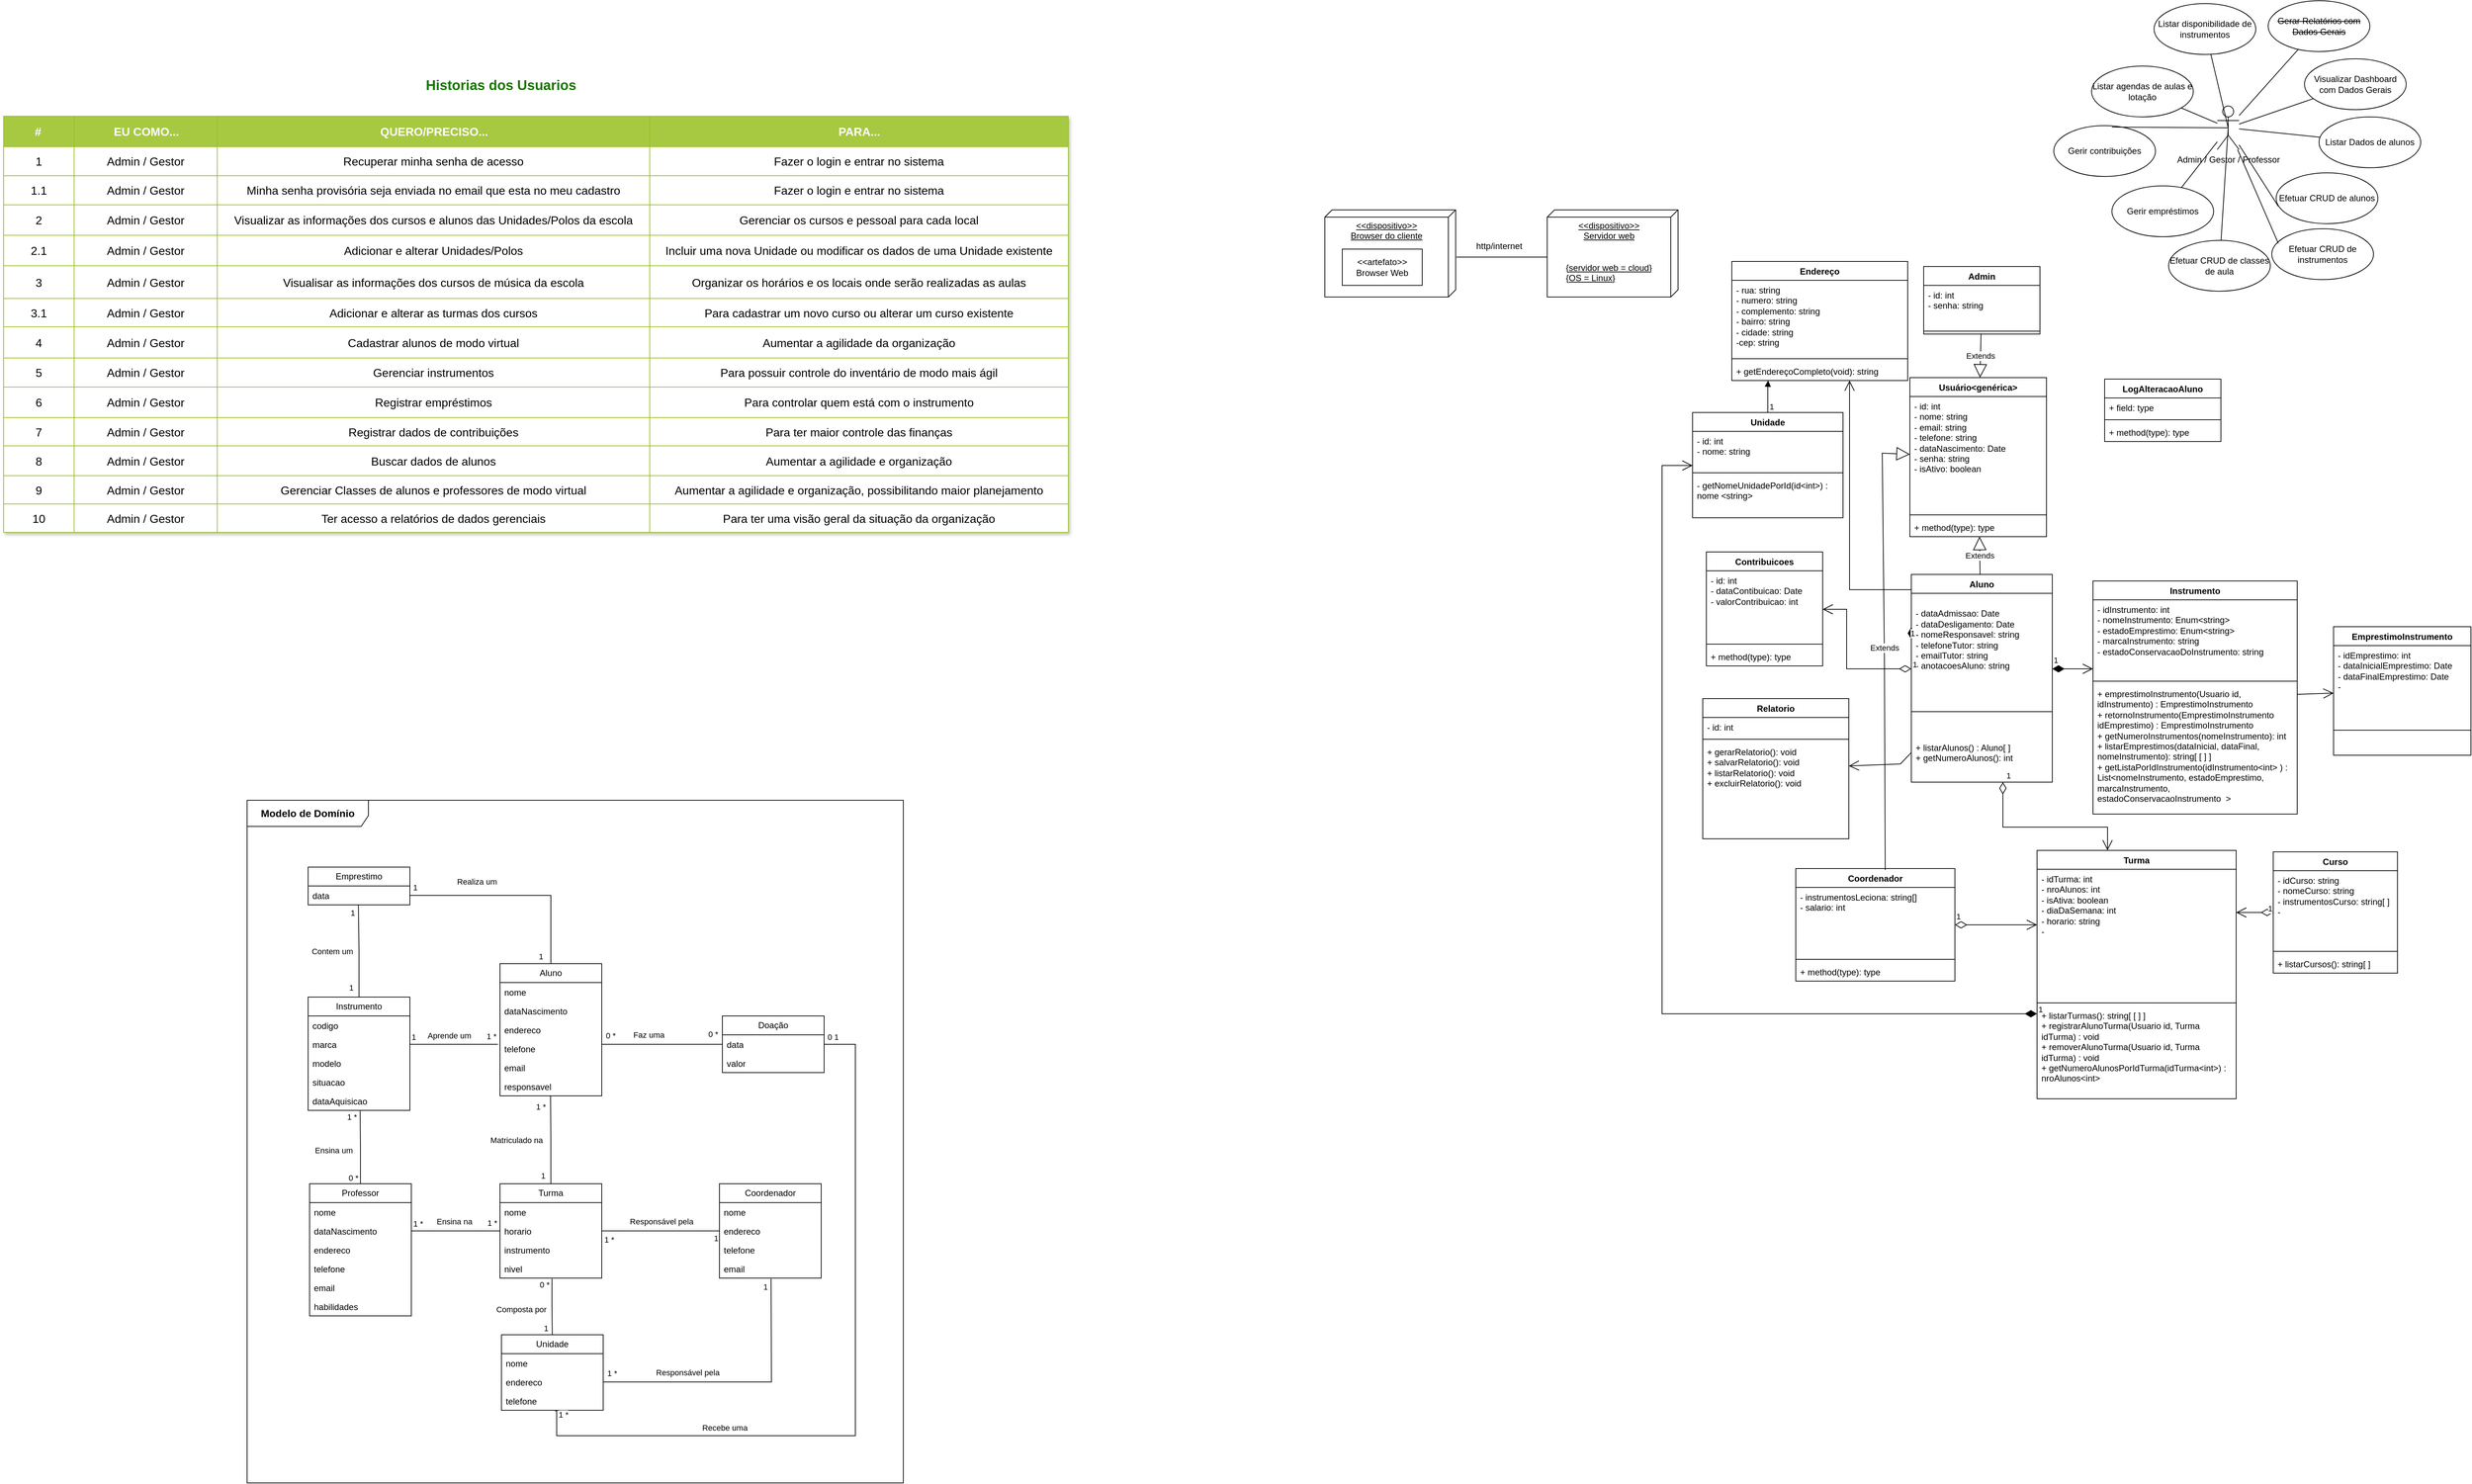 <mxfile version="21.7.5" type="device">
  <diagram name="Página-1" id="OuaDPxV6vWgWIFLeQTGV">
    <mxGraphModel dx="4539" dy="1997" grid="0" gridSize="10" guides="1" tooltips="1" connect="1" arrows="1" fold="1" page="1" pageScale="1" pageWidth="827" pageHeight="1169" math="0" shadow="0">
      <root>
        <mxCell id="0" />
        <mxCell id="1" parent="0" />
        <mxCell id="aUn-TZOy5CU89tunpi1s-1" value="Admin / Gestor / Professor&lt;br&gt;" style="shape=umlActor;verticalLabelPosition=bottom;verticalAlign=top;html=1;outlineConnect=0;" parent="1" vertex="1">
          <mxGeometry x="594" y="92" width="30" height="60" as="geometry" />
        </mxCell>
        <mxCell id="aUn-TZOy5CU89tunpi1s-5" value="Efetuar CRUD de alunos" style="ellipse;whiteSpace=wrap;html=1;" parent="1" vertex="1">
          <mxGeometry x="675" y="184" width="140" height="70" as="geometry" />
        </mxCell>
        <mxCell id="aUn-TZOy5CU89tunpi1s-8" value="" style="endArrow=none;html=1;rounded=0;entryX=0.021;entryY=0.657;entryDx=0;entryDy=0;entryPerimeter=0;" parent="1" source="aUn-TZOy5CU89tunpi1s-1" target="aUn-TZOy5CU89tunpi1s-5" edge="1">
          <mxGeometry width="50" height="50" relative="1" as="geometry">
            <mxPoint x="564" y="297" as="sourcePoint" />
            <mxPoint x="614" y="247" as="targetPoint" />
          </mxGeometry>
        </mxCell>
        <mxCell id="aUn-TZOy5CU89tunpi1s-9" value="Efetuar CRUD de instrumentos" style="ellipse;whiteSpace=wrap;html=1;" parent="1" vertex="1">
          <mxGeometry x="669" y="261" width="140" height="70" as="geometry" />
        </mxCell>
        <mxCell id="aUn-TZOy5CU89tunpi1s-10" value="" style="endArrow=none;html=1;rounded=0;entryX=0.064;entryY=0.286;entryDx=0;entryDy=0;entryPerimeter=0;" parent="1" source="aUn-TZOy5CU89tunpi1s-1" target="aUn-TZOy5CU89tunpi1s-9" edge="1">
          <mxGeometry width="50" height="50" relative="1" as="geometry">
            <mxPoint x="564" y="297" as="sourcePoint" />
            <mxPoint x="614" y="247" as="targetPoint" />
          </mxGeometry>
        </mxCell>
        <mxCell id="aUn-TZOy5CU89tunpi1s-11" value="Gerir empréstimos" style="ellipse;whiteSpace=wrap;html=1;" parent="1" vertex="1">
          <mxGeometry x="449" y="202" width="140" height="70" as="geometry" />
        </mxCell>
        <mxCell id="aUn-TZOy5CU89tunpi1s-13" value="" style="endArrow=none;html=1;rounded=0;" parent="1" source="aUn-TZOy5CU89tunpi1s-11" target="aUn-TZOy5CU89tunpi1s-1" edge="1">
          <mxGeometry width="50" height="50" relative="1" as="geometry">
            <mxPoint x="564" y="297" as="sourcePoint" />
            <mxPoint x="614" y="247" as="targetPoint" />
          </mxGeometry>
        </mxCell>
        <mxCell id="aUn-TZOy5CU89tunpi1s-14" value="Gerir contribuições" style="ellipse;whiteSpace=wrap;html=1;" parent="1" vertex="1">
          <mxGeometry x="369" y="119" width="140" height="70" as="geometry" />
        </mxCell>
        <mxCell id="aUn-TZOy5CU89tunpi1s-15" value="" style="endArrow=none;html=1;rounded=0;entryX=0.5;entryY=0.5;entryDx=0;entryDy=0;entryPerimeter=0;exitX=0.571;exitY=0.029;exitDx=0;exitDy=0;exitPerimeter=0;" parent="1" source="aUn-TZOy5CU89tunpi1s-14" target="aUn-TZOy5CU89tunpi1s-1" edge="1">
          <mxGeometry width="50" height="50" relative="1" as="geometry">
            <mxPoint x="564" y="297" as="sourcePoint" />
            <mxPoint x="614" y="247" as="targetPoint" />
          </mxGeometry>
        </mxCell>
        <mxCell id="aUn-TZOy5CU89tunpi1s-16" value="Listar Dados de alunos" style="ellipse;whiteSpace=wrap;html=1;" parent="1" vertex="1">
          <mxGeometry x="734" y="107" width="140" height="70" as="geometry" />
        </mxCell>
        <mxCell id="aUn-TZOy5CU89tunpi1s-17" value="" style="endArrow=none;html=1;rounded=0;" parent="1" source="aUn-TZOy5CU89tunpi1s-1" target="aUn-TZOy5CU89tunpi1s-16" edge="1">
          <mxGeometry width="50" height="50" relative="1" as="geometry">
            <mxPoint x="564" y="297" as="sourcePoint" />
            <mxPoint x="614" y="247" as="targetPoint" />
          </mxGeometry>
        </mxCell>
        <mxCell id="aUn-TZOy5CU89tunpi1s-18" value="Efetuar CRUD de classes de aula" style="ellipse;whiteSpace=wrap;html=1;" parent="1" vertex="1">
          <mxGeometry x="527" y="277" width="140" height="70" as="geometry" />
        </mxCell>
        <mxCell id="aUn-TZOy5CU89tunpi1s-19" value="" style="endArrow=none;html=1;rounded=0;exitX=0.5;exitY=0.5;exitDx=0;exitDy=0;exitPerimeter=0;" parent="1" source="aUn-TZOy5CU89tunpi1s-1" target="aUn-TZOy5CU89tunpi1s-18" edge="1">
          <mxGeometry width="50" height="50" relative="1" as="geometry">
            <mxPoint x="814" y="477" as="sourcePoint" />
            <mxPoint x="864" y="427" as="targetPoint" />
          </mxGeometry>
        </mxCell>
        <mxCell id="aUn-TZOy5CU89tunpi1s-20" value="Visualizar Dashboard com Dados Gerais" style="ellipse;whiteSpace=wrap;html=1;" parent="1" vertex="1">
          <mxGeometry x="714" y="27" width="140" height="70" as="geometry" />
        </mxCell>
        <mxCell id="aUn-TZOy5CU89tunpi1s-21" value="" style="endArrow=none;html=1;rounded=0;" parent="1" source="aUn-TZOy5CU89tunpi1s-1" target="aUn-TZOy5CU89tunpi1s-20" edge="1">
          <mxGeometry width="50" height="50" relative="1" as="geometry">
            <mxPoint x="604" y="27" as="sourcePoint" />
            <mxPoint x="654" y="-23" as="targetPoint" />
          </mxGeometry>
        </mxCell>
        <mxCell id="aUn-TZOy5CU89tunpi1s-22" value="&lt;strike&gt;Gerar Relatórios com Dados Gerais&lt;/strike&gt;" style="ellipse;whiteSpace=wrap;html=1;" parent="1" vertex="1">
          <mxGeometry x="664" y="-53" width="140" height="70" as="geometry" />
        </mxCell>
        <mxCell id="aUn-TZOy5CU89tunpi1s-23" value="" style="endArrow=none;html=1;rounded=0;" parent="1" source="aUn-TZOy5CU89tunpi1s-1" target="aUn-TZOy5CU89tunpi1s-22" edge="1">
          <mxGeometry width="50" height="50" relative="1" as="geometry">
            <mxPoint x="584" y="-3" as="sourcePoint" />
            <mxPoint x="634" y="-53" as="targetPoint" />
          </mxGeometry>
        </mxCell>
        <mxCell id="aUn-TZOy5CU89tunpi1s-24" value="Listar agendas de aulas e lotação" style="ellipse;whiteSpace=wrap;html=1;" parent="1" vertex="1">
          <mxGeometry x="421" y="37" width="140" height="70" as="geometry" />
        </mxCell>
        <mxCell id="aUn-TZOy5CU89tunpi1s-25" value="" style="endArrow=none;html=1;rounded=0;" parent="1" source="aUn-TZOy5CU89tunpi1s-1" target="aUn-TZOy5CU89tunpi1s-24" edge="1">
          <mxGeometry width="50" height="50" relative="1" as="geometry">
            <mxPoint x="484.125" y="27" as="sourcePoint" />
            <mxPoint x="494" y="-43" as="targetPoint" />
          </mxGeometry>
        </mxCell>
        <mxCell id="aUn-TZOy5CU89tunpi1s-26" value="Listar disponibilidade de instrumentos" style="ellipse;whiteSpace=wrap;html=1;" parent="1" vertex="1">
          <mxGeometry x="507" y="-49" width="140" height="70" as="geometry" />
        </mxCell>
        <mxCell id="aUn-TZOy5CU89tunpi1s-27" value="" style="endArrow=none;html=1;rounded=0;exitX=0.5;exitY=0.5;exitDx=0;exitDy=0;exitPerimeter=0;" parent="1" source="aUn-TZOy5CU89tunpi1s-1" target="aUn-TZOy5CU89tunpi1s-26" edge="1">
          <mxGeometry width="50" height="50" relative="1" as="geometry">
            <mxPoint x="504" y="40.627" as="sourcePoint" />
            <mxPoint x="684" y="-23" as="targetPoint" />
          </mxGeometry>
        </mxCell>
        <mxCell id="aUn-TZOy5CU89tunpi1s-32" value="Aluno" style="swimlane;fontStyle=1;align=center;verticalAlign=top;childLayout=stackLayout;horizontal=1;startSize=26;horizontalStack=0;resizeParent=1;resizeParentMax=0;resizeLast=0;collapsible=1;marginBottom=0;whiteSpace=wrap;html=1;" parent="1" vertex="1">
          <mxGeometry x="173" y="737" width="194" height="286" as="geometry" />
        </mxCell>
        <mxCell id="aUn-TZOy5CU89tunpi1s-33" value="&lt;br&gt;- dataAdmissao: Date&lt;br&gt;- dataDesligamento: Date&lt;br&gt;- nomeResponsavel: string&lt;br&gt;- telefoneTutor: string&lt;br&gt;- emailTutor: string&lt;br&gt;- anotacoesAluno: string" style="text;strokeColor=none;fillColor=none;align=left;verticalAlign=top;spacingLeft=4;spacingRight=4;overflow=hidden;rotatable=0;points=[[0,0.5],[1,0.5]];portConstraint=eastwest;whiteSpace=wrap;html=1;" parent="aUn-TZOy5CU89tunpi1s-32" vertex="1">
          <mxGeometry y="26" width="194" height="127" as="geometry" />
        </mxCell>
        <mxCell id="aUn-TZOy5CU89tunpi1s-34" value="" style="line;strokeWidth=1;fillColor=none;align=left;verticalAlign=middle;spacingTop=-1;spacingLeft=3;spacingRight=3;rotatable=0;labelPosition=right;points=[];portConstraint=eastwest;strokeColor=inherit;" parent="aUn-TZOy5CU89tunpi1s-32" vertex="1">
          <mxGeometry y="153" width="194" height="72" as="geometry" />
        </mxCell>
        <mxCell id="aUn-TZOy5CU89tunpi1s-35" value="+ listarAlunos() : Aluno[ ]&lt;br&gt;+ getNumeroAlunos(): int" style="text;strokeColor=none;fillColor=none;align=left;verticalAlign=top;spacingLeft=4;spacingRight=4;overflow=hidden;rotatable=0;points=[[0,0.5],[1,0.5]];portConstraint=eastwest;whiteSpace=wrap;html=1;" parent="aUn-TZOy5CU89tunpi1s-32" vertex="1">
          <mxGeometry y="225" width="194" height="61" as="geometry" />
        </mxCell>
        <mxCell id="aUn-TZOy5CU89tunpi1s-40" value="Endereço" style="swimlane;fontStyle=1;align=center;verticalAlign=top;childLayout=stackLayout;horizontal=1;startSize=26;horizontalStack=0;resizeParent=1;resizeParentMax=0;resizeLast=0;collapsible=1;marginBottom=0;whiteSpace=wrap;html=1;" parent="1" vertex="1">
          <mxGeometry x="-74" y="306" width="242" height="164" as="geometry" />
        </mxCell>
        <mxCell id="aUn-TZOy5CU89tunpi1s-41" value="- rua: string&lt;br&gt;- numero: string&lt;br&gt;- complemento: string&lt;br&gt;- bairro: string&lt;br&gt;- cidade: string&lt;br&gt;-cep: string" style="text;strokeColor=none;fillColor=none;align=left;verticalAlign=top;spacingLeft=4;spacingRight=4;overflow=hidden;rotatable=0;points=[[0,0.5],[1,0.5]];portConstraint=eastwest;whiteSpace=wrap;html=1;" parent="aUn-TZOy5CU89tunpi1s-40" vertex="1">
          <mxGeometry y="26" width="242" height="104" as="geometry" />
        </mxCell>
        <mxCell id="aUn-TZOy5CU89tunpi1s-42" value="" style="line;strokeWidth=1;fillColor=none;align=left;verticalAlign=middle;spacingTop=-1;spacingLeft=3;spacingRight=3;rotatable=0;labelPosition=right;points=[];portConstraint=eastwest;strokeColor=inherit;" parent="aUn-TZOy5CU89tunpi1s-40" vertex="1">
          <mxGeometry y="130" width="242" height="8" as="geometry" />
        </mxCell>
        <mxCell id="aUn-TZOy5CU89tunpi1s-43" value="+ getEndereçoCompleto(void): string" style="text;strokeColor=none;fillColor=none;align=left;verticalAlign=top;spacingLeft=4;spacingRight=4;overflow=hidden;rotatable=0;points=[[0,0.5],[1,0.5]];portConstraint=eastwest;whiteSpace=wrap;html=1;" parent="aUn-TZOy5CU89tunpi1s-40" vertex="1">
          <mxGeometry y="138" width="242" height="26" as="geometry" />
        </mxCell>
        <mxCell id="aUn-TZOy5CU89tunpi1s-44" value="Curso" style="swimlane;fontStyle=1;align=center;verticalAlign=top;childLayout=stackLayout;horizontal=1;startSize=26;horizontalStack=0;resizeParent=1;resizeParentMax=0;resizeLast=0;collapsible=1;marginBottom=0;whiteSpace=wrap;html=1;" parent="1" vertex="1">
          <mxGeometry x="671" y="1119" width="171" height="167" as="geometry" />
        </mxCell>
        <mxCell id="aUn-TZOy5CU89tunpi1s-45" value="- idCurso: string&lt;br&gt;- nomeCurso: string&lt;br&gt;- instrumentosCurso: string[ ]&lt;br&gt;-&amp;nbsp;" style="text;strokeColor=none;fillColor=none;align=left;verticalAlign=top;spacingLeft=4;spacingRight=4;overflow=hidden;rotatable=0;points=[[0,0.5],[1,0.5]];portConstraint=eastwest;whiteSpace=wrap;html=1;" parent="aUn-TZOy5CU89tunpi1s-44" vertex="1">
          <mxGeometry y="26" width="171" height="107" as="geometry" />
        </mxCell>
        <mxCell id="aUn-TZOy5CU89tunpi1s-46" value="" style="line;strokeWidth=1;fillColor=none;align=left;verticalAlign=middle;spacingTop=-1;spacingLeft=3;spacingRight=3;rotatable=0;labelPosition=right;points=[];portConstraint=eastwest;strokeColor=inherit;" parent="aUn-TZOy5CU89tunpi1s-44" vertex="1">
          <mxGeometry y="133" width="171" height="8" as="geometry" />
        </mxCell>
        <mxCell id="aUn-TZOy5CU89tunpi1s-47" value="+ listarCursos(): string[ ]" style="text;strokeColor=none;fillColor=none;align=left;verticalAlign=top;spacingLeft=4;spacingRight=4;overflow=hidden;rotatable=0;points=[[0,0.5],[1,0.5]];portConstraint=eastwest;whiteSpace=wrap;html=1;" parent="aUn-TZOy5CU89tunpi1s-44" vertex="1">
          <mxGeometry y="141" width="171" height="26" as="geometry" />
        </mxCell>
        <mxCell id="aUn-TZOy5CU89tunpi1s-48" value="Coordenador" style="swimlane;fontStyle=1;align=center;verticalAlign=top;childLayout=stackLayout;horizontal=1;startSize=26;horizontalStack=0;resizeParent=1;resizeParentMax=0;resizeLast=0;collapsible=1;marginBottom=0;whiteSpace=wrap;html=1;" parent="1" vertex="1">
          <mxGeometry x="14" y="1142" width="219" height="155" as="geometry" />
        </mxCell>
        <mxCell id="aUn-TZOy5CU89tunpi1s-49" value="- instrumentosLeciona: string[]&lt;br&gt;- salario: int" style="text;strokeColor=none;fillColor=none;align=left;verticalAlign=top;spacingLeft=4;spacingRight=4;overflow=hidden;rotatable=0;points=[[0,0.5],[1,0.5]];portConstraint=eastwest;whiteSpace=wrap;html=1;" parent="aUn-TZOy5CU89tunpi1s-48" vertex="1">
          <mxGeometry y="26" width="219" height="95" as="geometry" />
        </mxCell>
        <mxCell id="aUn-TZOy5CU89tunpi1s-50" value="" style="line;strokeWidth=1;fillColor=none;align=left;verticalAlign=middle;spacingTop=-1;spacingLeft=3;spacingRight=3;rotatable=0;labelPosition=right;points=[];portConstraint=eastwest;strokeColor=inherit;" parent="aUn-TZOy5CU89tunpi1s-48" vertex="1">
          <mxGeometry y="121" width="219" height="8" as="geometry" />
        </mxCell>
        <mxCell id="aUn-TZOy5CU89tunpi1s-51" value="+ method(type): type" style="text;strokeColor=none;fillColor=none;align=left;verticalAlign=top;spacingLeft=4;spacingRight=4;overflow=hidden;rotatable=0;points=[[0,0.5],[1,0.5]];portConstraint=eastwest;whiteSpace=wrap;html=1;" parent="aUn-TZOy5CU89tunpi1s-48" vertex="1">
          <mxGeometry y="129" width="219" height="26" as="geometry" />
        </mxCell>
        <mxCell id="aUn-TZOy5CU89tunpi1s-52" value="Instrumento" style="swimlane;fontStyle=1;align=center;verticalAlign=top;childLayout=stackLayout;horizontal=1;startSize=26;horizontalStack=0;resizeParent=1;resizeParentMax=0;resizeLast=0;collapsible=1;marginBottom=0;whiteSpace=wrap;html=1;" parent="1" vertex="1">
          <mxGeometry x="423" y="746" width="281" height="321" as="geometry" />
        </mxCell>
        <mxCell id="aUn-TZOy5CU89tunpi1s-53" value="- idInstrumento: int&lt;br&gt;- nomeInstrumento: Enum&amp;lt;string&amp;gt;&lt;br&gt;&lt;div&gt;- estadoEmprestimo: Enum&amp;lt;string&amp;gt;&lt;/div&gt;&lt;div&gt;- marcaInstrumento: string&lt;/div&gt;&lt;div&gt; - estadoConservacaoDoInstrumento: string&lt;/div&gt;&lt;div&gt;&lt;br&gt;&lt;/div&gt;" style="text;strokeColor=none;fillColor=none;align=left;verticalAlign=top;spacingLeft=4;spacingRight=4;overflow=hidden;rotatable=0;points=[[0,0.5],[1,0.5]];portConstraint=eastwest;whiteSpace=wrap;html=1;" parent="aUn-TZOy5CU89tunpi1s-52" vertex="1">
          <mxGeometry y="26" width="281" height="108" as="geometry" />
        </mxCell>
        <mxCell id="aUn-TZOy5CU89tunpi1s-54" value="" style="line;strokeWidth=1;fillColor=none;align=left;verticalAlign=middle;spacingTop=-1;spacingLeft=3;spacingRight=3;rotatable=0;labelPosition=right;points=[];portConstraint=eastwest;strokeColor=inherit;" parent="aUn-TZOy5CU89tunpi1s-52" vertex="1">
          <mxGeometry y="134" width="281" height="8" as="geometry" />
        </mxCell>
        <mxCell id="aUn-TZOy5CU89tunpi1s-55" value="+ emprestimoInstrumento(Usuario id, idInstrumento) : EmprestimoInstrumento&lt;br&gt;+ retornoInstrumento(EmprestimoInstrumento idEmprestimo) : EmprestimoInstrumento&lt;br&gt;+ getNumeroInstrumentos(nomeInstrumento): int&lt;br&gt;&lt;div&gt;+ listarEmprestimos(dataInicial, dataFinal, nomeInstrumento): string[ [ ] ]&lt;/div&gt;&lt;div&gt;+ getListaPorIdInstrumento(idInstrumento&amp;lt;int&amp;gt; ) : List&amp;lt;nomeInstrumento, estadoEmprestimo, marcaInstrumento, estadoConservacaoInstrumento&amp;nbsp; &amp;gt;&lt;br&gt;&lt;/div&gt;" style="text;strokeColor=none;fillColor=none;align=left;verticalAlign=top;spacingLeft=4;spacingRight=4;overflow=hidden;rotatable=0;points=[[0,0.5],[1,0.5]];portConstraint=eastwest;whiteSpace=wrap;html=1;" parent="aUn-TZOy5CU89tunpi1s-52" vertex="1">
          <mxGeometry y="142" width="281" height="179" as="geometry" />
        </mxCell>
        <mxCell id="aUn-TZOy5CU89tunpi1s-56" value="Turma" style="swimlane;fontStyle=1;align=center;verticalAlign=top;childLayout=stackLayout;horizontal=1;startSize=26;horizontalStack=0;resizeParent=1;resizeParentMax=0;resizeLast=0;collapsible=1;marginBottom=0;whiteSpace=wrap;html=1;" parent="1" vertex="1">
          <mxGeometry x="346" y="1117" width="274" height="342" as="geometry" />
        </mxCell>
        <mxCell id="aUn-TZOy5CU89tunpi1s-57" value="- idTurma: int&lt;br&gt;- nroAlunos: int&lt;br&gt;&lt;div&gt;- isAtiva: boolean&lt;/div&gt;&lt;div&gt;- diaDaSemana: int&lt;br&gt;&lt;/div&gt;&lt;div&gt;- horario: string&lt;br&gt;&lt;/div&gt;&lt;div&gt;- &lt;br&gt;&lt;/div&gt;" style="text;strokeColor=none;fillColor=none;align=left;verticalAlign=top;spacingLeft=4;spacingRight=4;overflow=hidden;rotatable=0;points=[[0,0.5],[1,0.5]];portConstraint=eastwest;whiteSpace=wrap;html=1;" parent="aUn-TZOy5CU89tunpi1s-56" vertex="1">
          <mxGeometry y="26" width="274" height="180" as="geometry" />
        </mxCell>
        <mxCell id="aUn-TZOy5CU89tunpi1s-58" value="" style="line;strokeWidth=1;fillColor=none;align=left;verticalAlign=middle;spacingTop=-1;spacingLeft=3;spacingRight=3;rotatable=0;labelPosition=right;points=[];portConstraint=eastwest;strokeColor=inherit;" parent="aUn-TZOy5CU89tunpi1s-56" vertex="1">
          <mxGeometry y="206" width="274" height="8" as="geometry" />
        </mxCell>
        <mxCell id="aUn-TZOy5CU89tunpi1s-59" value="+ listarTurmas(): string[ [ ] ]&lt;br&gt;+ registrarAlunoTurma(Usuario id, Turma idTurma) : void&lt;br&gt;&lt;div&gt;+ removerAlunoTurma(Usuario id, Turma idTurma) : void&lt;/div&gt;&lt;div&gt;+ getNumeroAlunosPorIdTurma(idTurma&amp;lt;int&amp;gt;) : nroAlunos&amp;lt;int&amp;gt;&lt;br&gt;&lt;/div&gt;&lt;div&gt;&lt;br&gt;&lt;/div&gt;" style="text;strokeColor=none;fillColor=none;align=left;verticalAlign=top;spacingLeft=4;spacingRight=4;overflow=hidden;rotatable=0;points=[[0,0.5],[1,0.5]];portConstraint=eastwest;whiteSpace=wrap;html=1;" parent="aUn-TZOy5CU89tunpi1s-56" vertex="1">
          <mxGeometry y="214" width="274" height="128" as="geometry" />
        </mxCell>
        <mxCell id="aUn-TZOy5CU89tunpi1s-64" value="Extends" style="endArrow=block;endSize=16;endFill=0;html=1;rounded=0;exitX=0.562;exitY=0.013;exitDx=0;exitDy=0;exitPerimeter=0;" parent="1" source="aUn-TZOy5CU89tunpi1s-48" target="3lkJX4Ux8RZ6sUzpUBTn-1" edge="1">
          <mxGeometry width="160" relative="1" as="geometry">
            <mxPoint x="394" y="1074" as="sourcePoint" />
            <mxPoint x="554" y="1074" as="targetPoint" />
            <Array as="points">
              <mxPoint x="136" y="854" />
              <mxPoint x="133" y="570" />
            </Array>
          </mxGeometry>
        </mxCell>
        <mxCell id="aUn-TZOy5CU89tunpi1s-67" value="1" style="endArrow=open;html=1;endSize=12;startArrow=diamondThin;startSize=14;startFill=0;edgeStyle=orthogonalEdgeStyle;align=right;verticalAlign=bottom;rounded=0;horizontal=1;" parent="1" source="aUn-TZOy5CU89tunpi1s-44" target="aUn-TZOy5CU89tunpi1s-56" edge="1">
          <mxGeometry x="-1" y="3" relative="1" as="geometry">
            <mxPoint x="394" y="1074" as="sourcePoint" />
            <mxPoint x="554" y="1074" as="targetPoint" />
            <Array as="points">
              <mxPoint x="588" y="1202" />
              <mxPoint x="588" y="1202" />
            </Array>
          </mxGeometry>
        </mxCell>
        <mxCell id="aUn-TZOy5CU89tunpi1s-68" value="1" style="endArrow=open;html=1;endSize=12;startArrow=diamondThin;startSize=14;startFill=0;edgeStyle=orthogonalEdgeStyle;align=left;verticalAlign=bottom;rounded=0;" parent="1" source="aUn-TZOy5CU89tunpi1s-48" target="aUn-TZOy5CU89tunpi1s-56" edge="1">
          <mxGeometry x="-1" y="3" relative="1" as="geometry">
            <mxPoint x="394" y="1074" as="sourcePoint" />
            <mxPoint x="554" y="1074" as="targetPoint" />
            <Array as="points">
              <mxPoint x="312" y="1220" />
              <mxPoint x="312" y="1220" />
            </Array>
          </mxGeometry>
        </mxCell>
        <mxCell id="aUn-TZOy5CU89tunpi1s-70" value="1" style="endArrow=open;html=1;endSize=12;startArrow=diamondThin;startSize=14;startFill=0;edgeStyle=orthogonalEdgeStyle;align=left;verticalAlign=bottom;rounded=0;" parent="1" source="aUn-TZOy5CU89tunpi1s-32" target="aUn-TZOy5CU89tunpi1s-56" edge="1">
          <mxGeometry x="-1" y="3" relative="1" as="geometry">
            <mxPoint x="394" y="1074" as="sourcePoint" />
            <mxPoint x="464" y="1089" as="targetPoint" />
            <Array as="points">
              <mxPoint x="299" y="1085" />
              <mxPoint x="443" y="1085" />
            </Array>
          </mxGeometry>
        </mxCell>
        <mxCell id="aUn-TZOy5CU89tunpi1s-71" value="EmprestimoInstrumento" style="swimlane;fontStyle=1;align=center;verticalAlign=top;childLayout=stackLayout;horizontal=1;startSize=26;horizontalStack=0;resizeParent=1;resizeParentMax=0;resizeLast=0;collapsible=1;marginBottom=0;whiteSpace=wrap;html=1;" parent="1" vertex="1">
          <mxGeometry x="754" y="809" width="189" height="177" as="geometry" />
        </mxCell>
        <mxCell id="aUn-TZOy5CU89tunpi1s-72" value="- idEmprestimo: int&lt;br&gt;- dataInicialEmprestimo: Date&lt;br&gt;&lt;div&gt;- dataFinalEmprestimo: Date&lt;/div&gt;&lt;div&gt;-&lt;br&gt;&lt;/div&gt;" style="text;strokeColor=none;fillColor=none;align=left;verticalAlign=top;spacingLeft=4;spacingRight=4;overflow=hidden;rotatable=0;points=[[0,0.5],[1,0.5]];portConstraint=eastwest;whiteSpace=wrap;html=1;" parent="aUn-TZOy5CU89tunpi1s-71" vertex="1">
          <mxGeometry y="26" width="189" height="82" as="geometry" />
        </mxCell>
        <mxCell id="aUn-TZOy5CU89tunpi1s-73" value="" style="line;strokeWidth=1;fillColor=none;align=left;verticalAlign=middle;spacingTop=-1;spacingLeft=3;spacingRight=3;rotatable=0;labelPosition=right;points=[];portConstraint=eastwest;strokeColor=inherit;" parent="aUn-TZOy5CU89tunpi1s-71" vertex="1">
          <mxGeometry y="108" width="189" height="69" as="geometry" />
        </mxCell>
        <mxCell id="aUn-TZOy5CU89tunpi1s-75" value="1" style="endArrow=open;html=1;endSize=12;startArrow=diamondThin;startSize=14;startFill=1;edgeStyle=orthogonalEdgeStyle;align=left;verticalAlign=bottom;rounded=0;" parent="1" source="aUn-TZOy5CU89tunpi1s-32" target="aUn-TZOy5CU89tunpi1s-52" edge="1">
          <mxGeometry x="-1" y="3" relative="1" as="geometry">
            <mxPoint x="394" y="1074" as="sourcePoint" />
            <mxPoint x="554" y="1074" as="targetPoint" />
            <Array as="points">
              <mxPoint x="409" y="867" />
              <mxPoint x="409" y="867" />
            </Array>
          </mxGeometry>
        </mxCell>
        <mxCell id="aUn-TZOy5CU89tunpi1s-78" value="" style="endArrow=open;endFill=1;endSize=12;html=1;rounded=0;" parent="1" source="aUn-TZOy5CU89tunpi1s-52" target="aUn-TZOy5CU89tunpi1s-71" edge="1">
          <mxGeometry width="160" relative="1" as="geometry">
            <mxPoint x="772" y="1004" as="sourcePoint" />
            <mxPoint x="932" y="1004" as="targetPoint" />
          </mxGeometry>
        </mxCell>
        <mxCell id="aUn-TZOy5CU89tunpi1s-79" value="1" style="endArrow=open;html=1;endSize=12;startArrow=diamondThin;startSize=14;startFill=1;edgeStyle=orthogonalEdgeStyle;align=left;verticalAlign=bottom;rounded=0;exitX=0;exitY=0.5;exitDx=0;exitDy=0;" parent="1" source="aUn-TZOy5CU89tunpi1s-33" target="aUn-TZOy5CU89tunpi1s-40" edge="1">
          <mxGeometry x="-1" y="3" relative="1" as="geometry">
            <mxPoint x="394" y="1074" as="sourcePoint" />
            <mxPoint x="554" y="1074" as="targetPoint" />
            <Array as="points">
              <mxPoint x="173" y="758" />
              <mxPoint x="88" y="758" />
            </Array>
          </mxGeometry>
        </mxCell>
        <mxCell id="aUn-TZOy5CU89tunpi1s-85" value="Relatorio" style="swimlane;fontStyle=1;align=center;verticalAlign=top;childLayout=stackLayout;horizontal=1;startSize=26;horizontalStack=0;resizeParent=1;resizeParentMax=0;resizeLast=0;collapsible=1;marginBottom=0;whiteSpace=wrap;html=1;" parent="1" vertex="1">
          <mxGeometry x="-114" y="908" width="201" height="193" as="geometry" />
        </mxCell>
        <mxCell id="aUn-TZOy5CU89tunpi1s-86" value="- id: int" style="text;strokeColor=none;fillColor=none;align=left;verticalAlign=top;spacingLeft=4;spacingRight=4;overflow=hidden;rotatable=0;points=[[0,0.5],[1,0.5]];portConstraint=eastwest;whiteSpace=wrap;html=1;" parent="aUn-TZOy5CU89tunpi1s-85" vertex="1">
          <mxGeometry y="26" width="201" height="26" as="geometry" />
        </mxCell>
        <mxCell id="aUn-TZOy5CU89tunpi1s-87" value="" style="line;strokeWidth=1;fillColor=none;align=left;verticalAlign=middle;spacingTop=-1;spacingLeft=3;spacingRight=3;rotatable=0;labelPosition=right;points=[];portConstraint=eastwest;strokeColor=inherit;" parent="aUn-TZOy5CU89tunpi1s-85" vertex="1">
          <mxGeometry y="52" width="201" height="8" as="geometry" />
        </mxCell>
        <mxCell id="aUn-TZOy5CU89tunpi1s-88" value="+ gerarRelatorio(): void&lt;br&gt;+ salvarRelatorio(): void&lt;br&gt;+ listarRelatorio(): void&lt;br&gt;+ excluirRelatorio(): void" style="text;strokeColor=none;fillColor=none;align=left;verticalAlign=top;spacingLeft=4;spacingRight=4;overflow=hidden;rotatable=0;points=[[0,0.5],[1,0.5]];portConstraint=eastwest;whiteSpace=wrap;html=1;" parent="aUn-TZOy5CU89tunpi1s-85" vertex="1">
          <mxGeometry y="60" width="201" height="133" as="geometry" />
        </mxCell>
        <mxCell id="aUn-TZOy5CU89tunpi1s-93" value="Contribuicoes" style="swimlane;fontStyle=1;align=center;verticalAlign=top;childLayout=stackLayout;horizontal=1;startSize=26;horizontalStack=0;resizeParent=1;resizeParentMax=0;resizeLast=0;collapsible=1;marginBottom=0;whiteSpace=wrap;html=1;" parent="1" vertex="1">
          <mxGeometry x="-109" y="706" width="160" height="157" as="geometry" />
        </mxCell>
        <mxCell id="aUn-TZOy5CU89tunpi1s-94" value="- id: int&lt;br&gt;- dataContibuicao: Date&lt;br&gt;- valorContribuicao: int" style="text;strokeColor=none;fillColor=none;align=left;verticalAlign=top;spacingLeft=4;spacingRight=4;overflow=hidden;rotatable=0;points=[[0,0.5],[1,0.5]];portConstraint=eastwest;whiteSpace=wrap;html=1;" parent="aUn-TZOy5CU89tunpi1s-93" vertex="1">
          <mxGeometry y="26" width="160" height="97" as="geometry" />
        </mxCell>
        <mxCell id="aUn-TZOy5CU89tunpi1s-95" value="" style="line;strokeWidth=1;fillColor=none;align=left;verticalAlign=middle;spacingTop=-1;spacingLeft=3;spacingRight=3;rotatable=0;labelPosition=right;points=[];portConstraint=eastwest;strokeColor=inherit;" parent="aUn-TZOy5CU89tunpi1s-93" vertex="1">
          <mxGeometry y="123" width="160" height="8" as="geometry" />
        </mxCell>
        <mxCell id="aUn-TZOy5CU89tunpi1s-96" value="+ method(type): type" style="text;strokeColor=none;fillColor=none;align=left;verticalAlign=top;spacingLeft=4;spacingRight=4;overflow=hidden;rotatable=0;points=[[0,0.5],[1,0.5]];portConstraint=eastwest;whiteSpace=wrap;html=1;" parent="aUn-TZOy5CU89tunpi1s-93" vertex="1">
          <mxGeometry y="131" width="160" height="26" as="geometry" />
        </mxCell>
        <mxCell id="aUn-TZOy5CU89tunpi1s-97" value="1" style="endArrow=open;html=1;endSize=12;startArrow=diamondThin;startSize=14;startFill=0;edgeStyle=orthogonalEdgeStyle;align=left;verticalAlign=bottom;rounded=0;" parent="1" source="aUn-TZOy5CU89tunpi1s-32" target="aUn-TZOy5CU89tunpi1s-93" edge="1">
          <mxGeometry x="-1" y="3" relative="1" as="geometry">
            <mxPoint x="329" y="928" as="sourcePoint" />
            <mxPoint x="489" y="928" as="targetPoint" />
            <Array as="points">
              <mxPoint x="84" y="867" />
              <mxPoint x="84" y="785" />
            </Array>
          </mxGeometry>
        </mxCell>
        <mxCell id="aUn-TZOy5CU89tunpi1s-98" value="" style="endArrow=open;endFill=1;endSize=12;html=1;rounded=0;" parent="1" source="aUn-TZOy5CU89tunpi1s-32" target="aUn-TZOy5CU89tunpi1s-85" edge="1">
          <mxGeometry width="160" relative="1" as="geometry">
            <mxPoint x="329" y="928" as="sourcePoint" />
            <mxPoint x="489" y="928" as="targetPoint" />
            <Array as="points">
              <mxPoint x="158" y="998" />
            </Array>
          </mxGeometry>
        </mxCell>
        <mxCell id="Tblm0iQjoKCew46TgZgH-1" value="&amp;lt;&amp;lt;dispositivo&amp;gt;&amp;gt;&lt;br&gt;Browser do cliente" style="verticalAlign=top;align=center;spacingTop=8;spacingLeft=2;spacingRight=12;shape=cube;size=10;direction=south;fontStyle=4;html=1;whiteSpace=wrap;" parent="1" vertex="1">
          <mxGeometry x="-634" y="235" width="180" height="120" as="geometry" />
        </mxCell>
        <mxCell id="Tblm0iQjoKCew46TgZgH-2" value="&amp;lt;&amp;lt;artefato&amp;gt;&amp;gt;&lt;br&gt;Browser Web" style="html=1;whiteSpace=wrap;align=center;" parent="1" vertex="1">
          <mxGeometry x="-610" y="289" width="110" height="50" as="geometry" />
        </mxCell>
        <mxCell id="Tblm0iQjoKCew46TgZgH-3" value="&amp;lt;&amp;lt;dispositivo&amp;gt;&amp;gt;&lt;br&gt;Servidor web&lt;br&gt;&lt;br&gt;&lt;br&gt;&lt;div style=&quot;text-align: left;&quot;&gt;{servidor web = cloud&lt;span style=&quot;background-color: initial;&quot;&gt;}&lt;/span&gt;&lt;/div&gt;&lt;div style=&quot;text-align: left;&quot;&gt;&lt;span style=&quot;background-color: initial;&quot;&gt;{OS = Linux}&lt;/span&gt;&lt;/div&gt;" style="verticalAlign=top;align=center;spacingTop=8;spacingLeft=2;spacingRight=12;shape=cube;size=10;direction=south;fontStyle=4;html=1;whiteSpace=wrap;" parent="1" vertex="1">
          <mxGeometry x="-328" y="235" width="180" height="120" as="geometry" />
        </mxCell>
        <mxCell id="Tblm0iQjoKCew46TgZgH-6" value="" style="endArrow=none;html=1;rounded=0;entryX=0;entryY=0;entryDx=65;entryDy=180;entryPerimeter=0;exitX=0.542;exitY=-0.006;exitDx=0;exitDy=0;exitPerimeter=0;" parent="1" source="Tblm0iQjoKCew46TgZgH-1" target="Tblm0iQjoKCew46TgZgH-3" edge="1">
          <mxGeometry width="50" height="50" relative="1" as="geometry">
            <mxPoint x="-124" y="450" as="sourcePoint" />
            <mxPoint x="-74" y="400" as="targetPoint" />
          </mxGeometry>
        </mxCell>
        <mxCell id="Tblm0iQjoKCew46TgZgH-7" value="http/internet" style="text;html=1;strokeColor=none;fillColor=none;align=center;verticalAlign=middle;whiteSpace=wrap;rounded=0;" parent="1" vertex="1">
          <mxGeometry x="-424" y="270" width="60" height="30" as="geometry" />
        </mxCell>
        <mxCell id="FAkx_wA7FtMw9XLHccDj-1" value="Unidade" style="swimlane;fontStyle=1;align=center;verticalAlign=top;childLayout=stackLayout;horizontal=1;startSize=26;horizontalStack=0;resizeParent=1;resizeParentMax=0;resizeLast=0;collapsible=1;marginBottom=0;whiteSpace=wrap;html=1;" parent="1" vertex="1">
          <mxGeometry x="-128" y="514" width="207" height="145" as="geometry" />
        </mxCell>
        <mxCell id="FAkx_wA7FtMw9XLHccDj-2" value="&lt;div&gt;- id: int&lt;br&gt;&lt;/div&gt;&lt;div&gt;- nome: string&lt;/div&gt;&lt;div&gt;&lt;br&gt;&lt;/div&gt;&lt;div&gt;&lt;br&gt;&lt;/div&gt;" style="text;strokeColor=none;fillColor=none;align=left;verticalAlign=top;spacingLeft=4;spacingRight=4;overflow=hidden;rotatable=0;points=[[0,0.5],[1,0.5]];portConstraint=eastwest;whiteSpace=wrap;html=1;" parent="FAkx_wA7FtMw9XLHccDj-1" vertex="1">
          <mxGeometry y="26" width="207" height="53" as="geometry" />
        </mxCell>
        <mxCell id="FAkx_wA7FtMw9XLHccDj-3" value="" style="line;strokeWidth=1;fillColor=none;align=left;verticalAlign=middle;spacingTop=-1;spacingLeft=3;spacingRight=3;rotatable=0;labelPosition=right;points=[];portConstraint=eastwest;strokeColor=inherit;" parent="FAkx_wA7FtMw9XLHccDj-1" vertex="1">
          <mxGeometry y="79" width="207" height="8" as="geometry" />
        </mxCell>
        <mxCell id="FAkx_wA7FtMw9XLHccDj-4" value="- getNomeUnidadePorId(id&amp;lt;int&amp;gt;) : nome &amp;lt;string&amp;gt;" style="text;strokeColor=none;fillColor=none;align=left;verticalAlign=top;spacingLeft=4;spacingRight=4;overflow=hidden;rotatable=0;points=[[0,0.5],[1,0.5]];portConstraint=eastwest;whiteSpace=wrap;html=1;" parent="FAkx_wA7FtMw9XLHccDj-1" vertex="1">
          <mxGeometry y="87" width="207" height="58" as="geometry" />
        </mxCell>
        <mxCell id="FAkx_wA7FtMw9XLHccDj-5" value="" style="endArrow=block;endFill=1;html=1;edgeStyle=orthogonalEdgeStyle;align=left;verticalAlign=top;rounded=0;" parent="1" source="FAkx_wA7FtMw9XLHccDj-1" target="aUn-TZOy5CU89tunpi1s-40" edge="1">
          <mxGeometry x="-1" relative="1" as="geometry">
            <mxPoint x="138" y="885" as="sourcePoint" />
            <mxPoint x="298" y="885" as="targetPoint" />
            <Array as="points">
              <mxPoint x="-24" y="479" />
              <mxPoint x="-24" y="479" />
            </Array>
          </mxGeometry>
        </mxCell>
        <mxCell id="FAkx_wA7FtMw9XLHccDj-6" value="1" style="edgeLabel;resizable=0;html=1;align=left;verticalAlign=bottom;" parent="FAkx_wA7FtMw9XLHccDj-5" connectable="0" vertex="1">
          <mxGeometry x="-1" relative="1" as="geometry" />
        </mxCell>
        <mxCell id="FAkx_wA7FtMw9XLHccDj-11" value="Admin" style="swimlane;fontStyle=1;align=center;verticalAlign=top;childLayout=stackLayout;horizontal=1;startSize=26;horizontalStack=0;resizeParent=1;resizeParentMax=0;resizeLast=0;collapsible=1;marginBottom=0;whiteSpace=wrap;html=1;" parent="1" vertex="1">
          <mxGeometry x="190" y="313" width="160" height="93" as="geometry" />
        </mxCell>
        <mxCell id="FAkx_wA7FtMw9XLHccDj-12" value="- id: int&lt;br&gt;&lt;div&gt;- senha: string&lt;/div&gt;" style="text;strokeColor=none;fillColor=none;align=left;verticalAlign=top;spacingLeft=4;spacingRight=4;overflow=hidden;rotatable=0;points=[[0,0.5],[1,0.5]];portConstraint=eastwest;whiteSpace=wrap;html=1;" parent="FAkx_wA7FtMw9XLHccDj-11" vertex="1">
          <mxGeometry y="26" width="160" height="59" as="geometry" />
        </mxCell>
        <mxCell id="FAkx_wA7FtMw9XLHccDj-13" value="" style="line;strokeWidth=1;fillColor=none;align=left;verticalAlign=middle;spacingTop=-1;spacingLeft=3;spacingRight=3;rotatable=0;labelPosition=right;points=[];portConstraint=eastwest;strokeColor=inherit;" parent="FAkx_wA7FtMw9XLHccDj-11" vertex="1">
          <mxGeometry y="85" width="160" height="8" as="geometry" />
        </mxCell>
        <mxCell id="FAkx_wA7FtMw9XLHccDj-16" value="1" style="endArrow=open;html=1;endSize=12;startArrow=diamondThin;startSize=14;startFill=1;edgeStyle=orthogonalEdgeStyle;align=left;verticalAlign=bottom;rounded=0;" parent="1" source="aUn-TZOy5CU89tunpi1s-56" target="FAkx_wA7FtMw9XLHccDj-1" edge="1">
          <mxGeometry x="-1" y="3" relative="1" as="geometry">
            <mxPoint x="497" y="1134" as="sourcePoint" />
            <mxPoint x="-245" y="992" as="targetPoint" />
            <Array as="points">
              <mxPoint x="-170" y="1342" />
              <mxPoint x="-170" y="587" />
            </Array>
          </mxGeometry>
        </mxCell>
        <mxCell id="FAkx_wA7FtMw9XLHccDj-17" value="LogAlteracaoAluno" style="swimlane;fontStyle=1;align=center;verticalAlign=top;childLayout=stackLayout;horizontal=1;startSize=26;horizontalStack=0;resizeParent=1;resizeParentMax=0;resizeLast=0;collapsible=1;marginBottom=0;whiteSpace=wrap;html=1;" parent="1" vertex="1">
          <mxGeometry x="439" y="468" width="160" height="86" as="geometry" />
        </mxCell>
        <mxCell id="FAkx_wA7FtMw9XLHccDj-18" value="+ field: type" style="text;strokeColor=none;fillColor=none;align=left;verticalAlign=top;spacingLeft=4;spacingRight=4;overflow=hidden;rotatable=0;points=[[0,0.5],[1,0.5]];portConstraint=eastwest;whiteSpace=wrap;html=1;" parent="FAkx_wA7FtMw9XLHccDj-17" vertex="1">
          <mxGeometry y="26" width="160" height="26" as="geometry" />
        </mxCell>
        <mxCell id="FAkx_wA7FtMw9XLHccDj-19" value="" style="line;strokeWidth=1;fillColor=none;align=left;verticalAlign=middle;spacingTop=-1;spacingLeft=3;spacingRight=3;rotatable=0;labelPosition=right;points=[];portConstraint=eastwest;strokeColor=inherit;" parent="FAkx_wA7FtMw9XLHccDj-17" vertex="1">
          <mxGeometry y="52" width="160" height="8" as="geometry" />
        </mxCell>
        <mxCell id="FAkx_wA7FtMw9XLHccDj-20" value="+ method(type): type" style="text;strokeColor=none;fillColor=none;align=left;verticalAlign=top;spacingLeft=4;spacingRight=4;overflow=hidden;rotatable=0;points=[[0,0.5],[1,0.5]];portConstraint=eastwest;whiteSpace=wrap;html=1;" parent="FAkx_wA7FtMw9XLHccDj-17" vertex="1">
          <mxGeometry y="60" width="160" height="26" as="geometry" />
        </mxCell>
        <mxCell id="kkjx6y--5YrOob6DHT2B-1" value="&lt;font color=&quot;#197500&quot; style=&quot;font-size: 19px;&quot;&gt;&lt;b&gt;Historias dos Usuarios&lt;/b&gt;&lt;/font&gt;" style="text;html=1;strokeColor=none;fillColor=none;align=center;verticalAlign=middle;whiteSpace=wrap;rounded=0;" parent="1" vertex="1">
          <mxGeometry x="-1919" y="49" width="303" height="30" as="geometry" />
        </mxCell>
        <mxCell id="kkjx6y--5YrOob6DHT2B-16" value="Assets" style="childLayout=tableLayout;recursiveResize=0;strokeColor=#98bf21;fillColor=#A7C942;shadow=1;fontSize=16;" parent="1" vertex="1">
          <mxGeometry x="-2452" y="106" width="1465" height="572.872" as="geometry" />
        </mxCell>
        <mxCell id="kkjx6y--5YrOob6DHT2B-17" style="shape=tableRow;horizontal=0;startSize=0;swimlaneHead=0;swimlaneBody=0;top=0;left=0;bottom=0;right=0;dropTarget=0;collapsible=0;recursiveResize=0;expand=0;fontStyle=0;strokeColor=inherit;fillColor=#ffffff;fontSize=16;" parent="kkjx6y--5YrOob6DHT2B-16" vertex="1">
          <mxGeometry width="1465" height="42" as="geometry" />
        </mxCell>
        <mxCell id="kkjx6y--5YrOob6DHT2B-240" value="#&amp;nbsp;" style="connectable=0;recursiveResize=0;strokeColor=inherit;fillColor=#A7C942;align=center;fontStyle=1;fontColor=#FFFFFF;html=1;fontSize=16;" parent="kkjx6y--5YrOob6DHT2B-17" vertex="1">
          <mxGeometry width="97" height="42" as="geometry">
            <mxRectangle width="97" height="42" as="alternateBounds" />
          </mxGeometry>
        </mxCell>
        <mxCell id="kkjx6y--5YrOob6DHT2B-18" value="EU COMO..." style="connectable=0;recursiveResize=0;strokeColor=inherit;fillColor=#A7C942;align=center;fontStyle=1;fontColor=#FFFFFF;html=1;fontSize=16;" parent="kkjx6y--5YrOob6DHT2B-17" vertex="1">
          <mxGeometry x="97" width="197" height="42" as="geometry">
            <mxRectangle width="197" height="42" as="alternateBounds" />
          </mxGeometry>
        </mxCell>
        <mxCell id="kkjx6y--5YrOob6DHT2B-19" value="QUERO/PRECISO..." style="connectable=0;recursiveResize=0;strokeColor=inherit;fillColor=#A7C942;align=center;fontStyle=1;fontColor=#FFFFFF;html=1;fontSize=16;" parent="kkjx6y--5YrOob6DHT2B-17" vertex="1">
          <mxGeometry x="294" width="595" height="42" as="geometry">
            <mxRectangle width="595" height="42" as="alternateBounds" />
          </mxGeometry>
        </mxCell>
        <mxCell id="kkjx6y--5YrOob6DHT2B-20" value="PARA..." style="connectable=0;recursiveResize=0;strokeColor=inherit;fillColor=#A7C942;align=center;fontStyle=1;fontColor=#FFFFFF;html=1;fontSize=16;" parent="kkjx6y--5YrOob6DHT2B-17" vertex="1">
          <mxGeometry x="889" width="576" height="42" as="geometry">
            <mxRectangle width="576" height="42" as="alternateBounds" />
          </mxGeometry>
        </mxCell>
        <mxCell id="kkjx6y--5YrOob6DHT2B-21" value="" style="shape=tableRow;horizontal=0;startSize=0;swimlaneHead=0;swimlaneBody=0;top=0;left=0;bottom=0;right=0;dropTarget=0;collapsible=0;recursiveResize=0;expand=0;fontStyle=0;fontSize=16;strokeColor=inherit;" parent="kkjx6y--5YrOob6DHT2B-16" vertex="1">
          <mxGeometry y="42" width="1465" height="40" as="geometry" />
        </mxCell>
        <mxCell id="kkjx6y--5YrOob6DHT2B-241" value="1" style="connectable=0;recursiveResize=0;align=center;whiteSpace=wrap;html=1;fontSize=16;strokeColor=inherit;" parent="kkjx6y--5YrOob6DHT2B-21" vertex="1">
          <mxGeometry width="97" height="40" as="geometry">
            <mxRectangle width="97" height="40" as="alternateBounds" />
          </mxGeometry>
        </mxCell>
        <mxCell id="kkjx6y--5YrOob6DHT2B-22" value="Admin / Gestor" style="connectable=0;recursiveResize=0;align=center;whiteSpace=wrap;html=1;fontSize=16;strokeColor=inherit;" parent="kkjx6y--5YrOob6DHT2B-21" vertex="1">
          <mxGeometry x="97" width="197" height="40" as="geometry">
            <mxRectangle width="197" height="40" as="alternateBounds" />
          </mxGeometry>
        </mxCell>
        <mxCell id="kkjx6y--5YrOob6DHT2B-23" value="Recuperar minha senha de acesso" style="connectable=0;recursiveResize=0;align=center;whiteSpace=wrap;html=1;fontSize=16;strokeColor=inherit;" parent="kkjx6y--5YrOob6DHT2B-21" vertex="1">
          <mxGeometry x="294" width="595" height="40" as="geometry">
            <mxRectangle width="595" height="40" as="alternateBounds" />
          </mxGeometry>
        </mxCell>
        <mxCell id="kkjx6y--5YrOob6DHT2B-24" value="Fazer o login e entrar no sistema" style="connectable=0;recursiveResize=0;align=center;whiteSpace=wrap;html=1;fontSize=16;strokeColor=inherit;" parent="kkjx6y--5YrOob6DHT2B-21" vertex="1">
          <mxGeometry x="889" width="576" height="40" as="geometry">
            <mxRectangle width="576" height="40" as="alternateBounds" />
          </mxGeometry>
        </mxCell>
        <mxCell id="kkjx6y--5YrOob6DHT2B-25" value="" style="shape=tableRow;horizontal=0;startSize=0;swimlaneHead=0;swimlaneBody=0;top=0;left=0;bottom=0;right=0;dropTarget=0;collapsible=0;recursiveResize=0;expand=0;fontStyle=1;fontSize=16;strokeColor=inherit;" parent="kkjx6y--5YrOob6DHT2B-16" vertex="1">
          <mxGeometry y="82" width="1465" height="40" as="geometry" />
        </mxCell>
        <mxCell id="kkjx6y--5YrOob6DHT2B-242" value="&lt;div style=&quot;&quot;&gt;&lt;span style=&quot;background-color: initial;&quot;&gt;1.1&lt;/span&gt;&lt;/div&gt;" style="connectable=0;recursiveResize=0;whiteSpace=wrap;html=1;fontSize=16;align=center;strokeColor=inherit;" parent="kkjx6y--5YrOob6DHT2B-25" vertex="1">
          <mxGeometry width="97" height="40" as="geometry">
            <mxRectangle width="97" height="40" as="alternateBounds" />
          </mxGeometry>
        </mxCell>
        <mxCell id="kkjx6y--5YrOob6DHT2B-26" value="Admin / Gestor" style="connectable=0;recursiveResize=0;whiteSpace=wrap;html=1;fontSize=16;strokeColor=inherit;" parent="kkjx6y--5YrOob6DHT2B-25" vertex="1">
          <mxGeometry x="97" width="197" height="40" as="geometry">
            <mxRectangle width="197" height="40" as="alternateBounds" />
          </mxGeometry>
        </mxCell>
        <mxCell id="kkjx6y--5YrOob6DHT2B-27" value="Minha senha provisória seja enviada no email que esta no meu cadastro" style="connectable=0;recursiveResize=0;whiteSpace=wrap;html=1;fontSize=16;strokeColor=inherit;" parent="kkjx6y--5YrOob6DHT2B-25" vertex="1">
          <mxGeometry x="294" width="595" height="40" as="geometry">
            <mxRectangle width="595" height="40" as="alternateBounds" />
          </mxGeometry>
        </mxCell>
        <mxCell id="kkjx6y--5YrOob6DHT2B-28" value="Fazer o login e entrar no sistema" style="connectable=0;recursiveResize=0;whiteSpace=wrap;html=1;fontSize=16;strokeColor=inherit;" parent="kkjx6y--5YrOob6DHT2B-25" vertex="1">
          <mxGeometry x="889" width="576" height="40" as="geometry">
            <mxRectangle width="576" height="40" as="alternateBounds" />
          </mxGeometry>
        </mxCell>
        <mxCell id="kkjx6y--5YrOob6DHT2B-29" value="" style="shape=tableRow;horizontal=0;startSize=0;swimlaneHead=0;swimlaneBody=0;top=0;left=0;bottom=0;right=0;dropTarget=0;collapsible=0;recursiveResize=0;expand=0;fontStyle=0;fontSize=16;strokeColor=inherit;" parent="kkjx6y--5YrOob6DHT2B-16" vertex="1">
          <mxGeometry y="122" width="1465" height="42" as="geometry" />
        </mxCell>
        <mxCell id="kkjx6y--5YrOob6DHT2B-243" value="2" style="connectable=0;recursiveResize=0;fontStyle=0;align=center;whiteSpace=wrap;html=1;fontSize=16;strokeColor=inherit;" parent="kkjx6y--5YrOob6DHT2B-29" vertex="1">
          <mxGeometry width="97" height="42" as="geometry">
            <mxRectangle width="97" height="42" as="alternateBounds" />
          </mxGeometry>
        </mxCell>
        <mxCell id="kkjx6y--5YrOob6DHT2B-30" value="Admin / Gestor" style="connectable=0;recursiveResize=0;fontStyle=0;align=center;whiteSpace=wrap;html=1;fontSize=16;strokeColor=inherit;" parent="kkjx6y--5YrOob6DHT2B-29" vertex="1">
          <mxGeometry x="97" width="197" height="42" as="geometry">
            <mxRectangle width="197" height="42" as="alternateBounds" />
          </mxGeometry>
        </mxCell>
        <mxCell id="kkjx6y--5YrOob6DHT2B-31" value="Visualizar as informações dos cursos e alunos das Unidades/Polos da escola" style="connectable=0;recursiveResize=0;fontStyle=0;align=center;whiteSpace=wrap;html=1;fontSize=16;strokeColor=inherit;" parent="kkjx6y--5YrOob6DHT2B-29" vertex="1">
          <mxGeometry x="294" width="595" height="42" as="geometry">
            <mxRectangle width="595" height="42" as="alternateBounds" />
          </mxGeometry>
        </mxCell>
        <mxCell id="kkjx6y--5YrOob6DHT2B-32" value="Gerenciar os cursos e pessoal para cada local" style="connectable=0;recursiveResize=0;fontStyle=0;align=center;whiteSpace=wrap;html=1;fontSize=16;strokeColor=inherit;" parent="kkjx6y--5YrOob6DHT2B-29" vertex="1">
          <mxGeometry x="889" width="576" height="42" as="geometry">
            <mxRectangle width="576" height="42" as="alternateBounds" />
          </mxGeometry>
        </mxCell>
        <mxCell id="kkjx6y--5YrOob6DHT2B-33" value="" style="shape=tableRow;horizontal=0;startSize=0;swimlaneHead=0;swimlaneBody=0;top=0;left=0;bottom=0;right=0;dropTarget=0;collapsible=0;recursiveResize=0;expand=0;fontStyle=1;fontSize=16;strokeColor=inherit;" parent="kkjx6y--5YrOob6DHT2B-16" vertex="1">
          <mxGeometry y="164" width="1465" height="42" as="geometry" />
        </mxCell>
        <mxCell id="kkjx6y--5YrOob6DHT2B-244" value="2.1" style="connectable=0;recursiveResize=0;whiteSpace=wrap;html=1;fontSize=16;strokeColor=inherit;" parent="kkjx6y--5YrOob6DHT2B-33" vertex="1">
          <mxGeometry width="97" height="42" as="geometry">
            <mxRectangle width="97" height="42" as="alternateBounds" />
          </mxGeometry>
        </mxCell>
        <mxCell id="kkjx6y--5YrOob6DHT2B-34" value="Admin / Gestor" style="connectable=0;recursiveResize=0;whiteSpace=wrap;html=1;fontSize=16;strokeColor=inherit;" parent="kkjx6y--5YrOob6DHT2B-33" vertex="1">
          <mxGeometry x="97" width="197" height="42" as="geometry">
            <mxRectangle width="197" height="42" as="alternateBounds" />
          </mxGeometry>
        </mxCell>
        <mxCell id="kkjx6y--5YrOob6DHT2B-35" value="Adicionar e alterar Unidades/Polos" style="connectable=0;recursiveResize=0;whiteSpace=wrap;html=1;fontSize=16;strokeColor=inherit;" parent="kkjx6y--5YrOob6DHT2B-33" vertex="1">
          <mxGeometry x="294" width="595" height="42" as="geometry">
            <mxRectangle width="595" height="42" as="alternateBounds" />
          </mxGeometry>
        </mxCell>
        <mxCell id="kkjx6y--5YrOob6DHT2B-36" value="Incluir uma nova Unidade ou modificar os dados de uma Unidade existente" style="connectable=0;recursiveResize=0;whiteSpace=wrap;html=1;fontSize=16;strokeColor=inherit;" parent="kkjx6y--5YrOob6DHT2B-33" vertex="1">
          <mxGeometry x="889" width="576" height="42" as="geometry">
            <mxRectangle width="576" height="42" as="alternateBounds" />
          </mxGeometry>
        </mxCell>
        <mxCell id="kkjx6y--5YrOob6DHT2B-115" value="" style="shape=tableRow;horizontal=0;startSize=0;swimlaneHead=0;swimlaneBody=0;top=0;left=0;bottom=0;right=0;dropTarget=0;collapsible=0;recursiveResize=0;expand=0;fontStyle=0;fontSize=16;strokeColor=inherit;" parent="kkjx6y--5YrOob6DHT2B-16" vertex="1">
          <mxGeometry y="206" width="1465" height="45" as="geometry" />
        </mxCell>
        <mxCell id="kkjx6y--5YrOob6DHT2B-245" value="3" style="connectable=0;recursiveResize=0;fontStyle=0;align=center;whiteSpace=wrap;html=1;fontSize=16;strokeColor=inherit;" parent="kkjx6y--5YrOob6DHT2B-115" vertex="1">
          <mxGeometry width="97" height="45" as="geometry">
            <mxRectangle width="97" height="45" as="alternateBounds" />
          </mxGeometry>
        </mxCell>
        <mxCell id="kkjx6y--5YrOob6DHT2B-116" value="Admin / Gestor" style="connectable=0;recursiveResize=0;fontStyle=0;align=center;whiteSpace=wrap;html=1;fontSize=16;strokeColor=inherit;" parent="kkjx6y--5YrOob6DHT2B-115" vertex="1">
          <mxGeometry x="97" width="197" height="45" as="geometry">
            <mxRectangle width="197" height="45" as="alternateBounds" />
          </mxGeometry>
        </mxCell>
        <mxCell id="kkjx6y--5YrOob6DHT2B-117" value="Visualisar as informações dos cursos de música da escola" style="connectable=0;recursiveResize=0;fontStyle=0;align=center;whiteSpace=wrap;html=1;fontSize=16;strokeColor=inherit;" parent="kkjx6y--5YrOob6DHT2B-115" vertex="1">
          <mxGeometry x="294" width="595" height="45" as="geometry">
            <mxRectangle width="595" height="45" as="alternateBounds" />
          </mxGeometry>
        </mxCell>
        <mxCell id="kkjx6y--5YrOob6DHT2B-118" value="Organizar os horários e os locais onde serão realizadas as aulas" style="connectable=0;recursiveResize=0;fontStyle=0;align=center;whiteSpace=wrap;html=1;fontSize=16;strokeColor=inherit;" parent="kkjx6y--5YrOob6DHT2B-115" vertex="1">
          <mxGeometry x="889" width="576" height="45" as="geometry">
            <mxRectangle width="576" height="45" as="alternateBounds" />
          </mxGeometry>
        </mxCell>
        <mxCell id="kkjx6y--5YrOob6DHT2B-72" value="" style="shape=tableRow;horizontal=0;startSize=0;swimlaneHead=0;swimlaneBody=0;top=0;left=0;bottom=0;right=0;dropTarget=0;collapsible=0;recursiveResize=0;expand=0;fontStyle=1;fontSize=16;strokeColor=inherit;" parent="kkjx6y--5YrOob6DHT2B-16" vertex="1">
          <mxGeometry y="251" width="1465" height="39" as="geometry" />
        </mxCell>
        <mxCell id="kkjx6y--5YrOob6DHT2B-246" value="3.1" style="connectable=0;recursiveResize=0;whiteSpace=wrap;html=1;fontSize=16;strokeColor=inherit;" parent="kkjx6y--5YrOob6DHT2B-72" vertex="1">
          <mxGeometry width="97" height="39" as="geometry">
            <mxRectangle width="97" height="39" as="alternateBounds" />
          </mxGeometry>
        </mxCell>
        <mxCell id="kkjx6y--5YrOob6DHT2B-73" value="Admin / Gestor" style="connectable=0;recursiveResize=0;whiteSpace=wrap;html=1;fontSize=16;strokeColor=inherit;" parent="kkjx6y--5YrOob6DHT2B-72" vertex="1">
          <mxGeometry x="97" width="197" height="39" as="geometry">
            <mxRectangle width="197" height="39" as="alternateBounds" />
          </mxGeometry>
        </mxCell>
        <mxCell id="kkjx6y--5YrOob6DHT2B-74" value="Adicionar e alterar as turmas dos cursos" style="connectable=0;recursiveResize=0;whiteSpace=wrap;html=1;fontSize=16;strokeColor=inherit;" parent="kkjx6y--5YrOob6DHT2B-72" vertex="1">
          <mxGeometry x="294" width="595" height="39" as="geometry">
            <mxRectangle width="595" height="39" as="alternateBounds" />
          </mxGeometry>
        </mxCell>
        <mxCell id="kkjx6y--5YrOob6DHT2B-75" value="Para cadastrar um novo curso ou alterar um curso existente" style="connectable=0;recursiveResize=0;whiteSpace=wrap;html=1;fontSize=16;strokeColor=inherit;" parent="kkjx6y--5YrOob6DHT2B-72" vertex="1">
          <mxGeometry x="889" width="576" height="39" as="geometry">
            <mxRectangle width="576" height="39" as="alternateBounds" />
          </mxGeometry>
        </mxCell>
        <mxCell id="kkjx6y--5YrOob6DHT2B-119" value="" style="shape=tableRow;horizontal=0;startSize=0;swimlaneHead=0;swimlaneBody=0;top=0;left=0;bottom=0;right=0;dropTarget=0;collapsible=0;recursiveResize=0;expand=0;fontStyle=0;fontSize=16;strokeColor=inherit;" parent="kkjx6y--5YrOob6DHT2B-16" vertex="1">
          <mxGeometry y="290" width="1465" height="43" as="geometry" />
        </mxCell>
        <mxCell id="kkjx6y--5YrOob6DHT2B-247" value="4" style="connectable=0;recursiveResize=0;fontStyle=0;align=center;whiteSpace=wrap;html=1;fontSize=16;strokeColor=inherit;" parent="kkjx6y--5YrOob6DHT2B-119" vertex="1">
          <mxGeometry width="97" height="43" as="geometry">
            <mxRectangle width="97" height="43" as="alternateBounds" />
          </mxGeometry>
        </mxCell>
        <mxCell id="kkjx6y--5YrOob6DHT2B-120" value="Admin / Gestor" style="connectable=0;recursiveResize=0;fontStyle=0;align=center;whiteSpace=wrap;html=1;fontSize=16;strokeColor=inherit;" parent="kkjx6y--5YrOob6DHT2B-119" vertex="1">
          <mxGeometry x="97" width="197" height="43" as="geometry">
            <mxRectangle width="197" height="43" as="alternateBounds" />
          </mxGeometry>
        </mxCell>
        <mxCell id="kkjx6y--5YrOob6DHT2B-121" value="Cadastrar alunos de modo virtual" style="connectable=0;recursiveResize=0;fontStyle=0;align=center;whiteSpace=wrap;html=1;fontSize=16;strokeColor=inherit;" parent="kkjx6y--5YrOob6DHT2B-119" vertex="1">
          <mxGeometry x="294" width="595" height="43" as="geometry">
            <mxRectangle width="595" height="43" as="alternateBounds" />
          </mxGeometry>
        </mxCell>
        <mxCell id="kkjx6y--5YrOob6DHT2B-122" value="Aumentar a agilidade da organização" style="connectable=0;recursiveResize=0;fontStyle=0;align=center;whiteSpace=wrap;html=1;fontSize=16;strokeColor=inherit;" parent="kkjx6y--5YrOob6DHT2B-119" vertex="1">
          <mxGeometry x="889" width="576" height="43" as="geometry">
            <mxRectangle width="576" height="43" as="alternateBounds" />
          </mxGeometry>
        </mxCell>
        <mxCell id="kkjx6y--5YrOob6DHT2B-76" value="" style="shape=tableRow;horizontal=0;startSize=0;swimlaneHead=0;swimlaneBody=0;top=0;left=0;bottom=0;right=0;dropTarget=0;collapsible=0;recursiveResize=0;expand=0;fontStyle=1;fontSize=16;strokeColor=inherit;" parent="kkjx6y--5YrOob6DHT2B-16" vertex="1">
          <mxGeometry y="333" width="1465" height="40" as="geometry" />
        </mxCell>
        <mxCell id="kkjx6y--5YrOob6DHT2B-248" value="5" style="connectable=0;recursiveResize=0;whiteSpace=wrap;html=1;fontSize=16;strokeColor=inherit;" parent="kkjx6y--5YrOob6DHT2B-76" vertex="1">
          <mxGeometry width="97" height="40" as="geometry">
            <mxRectangle width="97" height="40" as="alternateBounds" />
          </mxGeometry>
        </mxCell>
        <mxCell id="kkjx6y--5YrOob6DHT2B-77" value="Admin / Gestor" style="connectable=0;recursiveResize=0;whiteSpace=wrap;html=1;fontSize=16;strokeColor=inherit;" parent="kkjx6y--5YrOob6DHT2B-76" vertex="1">
          <mxGeometry x="97" width="197" height="40" as="geometry">
            <mxRectangle width="197" height="40" as="alternateBounds" />
          </mxGeometry>
        </mxCell>
        <mxCell id="kkjx6y--5YrOob6DHT2B-78" value="Gerenciar instrumentos" style="connectable=0;recursiveResize=0;whiteSpace=wrap;html=1;fontSize=16;strokeColor=inherit;" parent="kkjx6y--5YrOob6DHT2B-76" vertex="1">
          <mxGeometry x="294" width="595" height="40" as="geometry">
            <mxRectangle width="595" height="40" as="alternateBounds" />
          </mxGeometry>
        </mxCell>
        <mxCell id="kkjx6y--5YrOob6DHT2B-79" value="Para possuir controle do inventário de modo mais ágil" style="connectable=0;recursiveResize=0;whiteSpace=wrap;html=1;fontSize=16;strokeColor=inherit;" parent="kkjx6y--5YrOob6DHT2B-76" vertex="1">
          <mxGeometry x="889" width="576" height="40" as="geometry">
            <mxRectangle width="576" height="40" as="alternateBounds" />
          </mxGeometry>
        </mxCell>
        <mxCell id="kkjx6y--5YrOob6DHT2B-127" value="" style="shape=tableRow;horizontal=0;startSize=0;swimlaneHead=0;swimlaneBody=0;top=0;left=0;bottom=0;right=0;dropTarget=0;collapsible=0;recursiveResize=0;expand=0;fontStyle=0;fontSize=16;strokeColor=inherit;" parent="kkjx6y--5YrOob6DHT2B-16" vertex="1">
          <mxGeometry y="373" width="1465" height="42" as="geometry" />
        </mxCell>
        <mxCell id="kkjx6y--5YrOob6DHT2B-249" value="6" style="connectable=0;recursiveResize=0;fontStyle=0;align=center;whiteSpace=wrap;html=1;fontSize=16;strokeColor=inherit;" parent="kkjx6y--5YrOob6DHT2B-127" vertex="1">
          <mxGeometry width="97" height="42" as="geometry">
            <mxRectangle width="97" height="42" as="alternateBounds" />
          </mxGeometry>
        </mxCell>
        <mxCell id="kkjx6y--5YrOob6DHT2B-128" value="Admin / Gestor" style="connectable=0;recursiveResize=0;fontStyle=0;align=center;whiteSpace=wrap;html=1;fontSize=16;strokeColor=inherit;" parent="kkjx6y--5YrOob6DHT2B-127" vertex="1">
          <mxGeometry x="97" width="197" height="42" as="geometry">
            <mxRectangle width="197" height="42" as="alternateBounds" />
          </mxGeometry>
        </mxCell>
        <mxCell id="kkjx6y--5YrOob6DHT2B-129" value="Registrar empréstimos" style="connectable=0;recursiveResize=0;fontStyle=0;align=center;whiteSpace=wrap;html=1;fontSize=16;strokeColor=inherit;" parent="kkjx6y--5YrOob6DHT2B-127" vertex="1">
          <mxGeometry x="294" width="595" height="42" as="geometry">
            <mxRectangle width="595" height="42" as="alternateBounds" />
          </mxGeometry>
        </mxCell>
        <mxCell id="kkjx6y--5YrOob6DHT2B-130" value="Para controlar quem está com o instrumento" style="connectable=0;recursiveResize=0;fontStyle=0;align=center;whiteSpace=wrap;html=1;fontSize=16;strokeColor=inherit;" parent="kkjx6y--5YrOob6DHT2B-127" vertex="1">
          <mxGeometry x="889" width="576" height="42" as="geometry">
            <mxRectangle width="576" height="42" as="alternateBounds" />
          </mxGeometry>
        </mxCell>
        <mxCell id="kkjx6y--5YrOob6DHT2B-80" value="" style="shape=tableRow;horizontal=0;startSize=0;swimlaneHead=0;swimlaneBody=0;top=0;left=0;bottom=0;right=0;dropTarget=0;collapsible=0;recursiveResize=0;expand=0;fontStyle=1;fontSize=16;strokeColor=inherit;" parent="kkjx6y--5YrOob6DHT2B-16" vertex="1">
          <mxGeometry y="415" width="1465" height="39" as="geometry" />
        </mxCell>
        <mxCell id="kkjx6y--5YrOob6DHT2B-250" value="7" style="connectable=0;recursiveResize=0;whiteSpace=wrap;html=1;fontSize=16;strokeColor=inherit;" parent="kkjx6y--5YrOob6DHT2B-80" vertex="1">
          <mxGeometry width="97" height="39" as="geometry">
            <mxRectangle width="97" height="39" as="alternateBounds" />
          </mxGeometry>
        </mxCell>
        <mxCell id="kkjx6y--5YrOob6DHT2B-81" value="Admin / Gestor" style="connectable=0;recursiveResize=0;whiteSpace=wrap;html=1;fontSize=16;strokeColor=inherit;" parent="kkjx6y--5YrOob6DHT2B-80" vertex="1">
          <mxGeometry x="97" width="197" height="39" as="geometry">
            <mxRectangle width="197" height="39" as="alternateBounds" />
          </mxGeometry>
        </mxCell>
        <mxCell id="kkjx6y--5YrOob6DHT2B-82" value="Registrar dados de contribuições" style="connectable=0;recursiveResize=0;whiteSpace=wrap;html=1;fontSize=16;strokeColor=inherit;" parent="kkjx6y--5YrOob6DHT2B-80" vertex="1">
          <mxGeometry x="294" width="595" height="39" as="geometry">
            <mxRectangle width="595" height="39" as="alternateBounds" />
          </mxGeometry>
        </mxCell>
        <mxCell id="kkjx6y--5YrOob6DHT2B-83" value="Para ter maior controle das finanças" style="connectable=0;recursiveResize=0;whiteSpace=wrap;html=1;fontSize=16;strokeColor=inherit;" parent="kkjx6y--5YrOob6DHT2B-80" vertex="1">
          <mxGeometry x="889" width="576" height="39" as="geometry">
            <mxRectangle width="576" height="39" as="alternateBounds" />
          </mxGeometry>
        </mxCell>
        <mxCell id="kkjx6y--5YrOob6DHT2B-123" value="" style="shape=tableRow;horizontal=0;startSize=0;swimlaneHead=0;swimlaneBody=0;top=0;left=0;bottom=0;right=0;dropTarget=0;collapsible=0;recursiveResize=0;expand=0;fontStyle=0;fontSize=16;strokeColor=inherit;" parent="kkjx6y--5YrOob6DHT2B-16" vertex="1">
          <mxGeometry y="454" width="1465" height="41" as="geometry" />
        </mxCell>
        <mxCell id="kkjx6y--5YrOob6DHT2B-251" value="8" style="connectable=0;recursiveResize=0;fontStyle=0;align=center;whiteSpace=wrap;html=1;fontSize=16;strokeColor=inherit;" parent="kkjx6y--5YrOob6DHT2B-123" vertex="1">
          <mxGeometry width="97" height="41" as="geometry">
            <mxRectangle width="97" height="41" as="alternateBounds" />
          </mxGeometry>
        </mxCell>
        <mxCell id="kkjx6y--5YrOob6DHT2B-124" value="Admin / Gestor" style="connectable=0;recursiveResize=0;fontStyle=0;align=center;whiteSpace=wrap;html=1;fontSize=16;strokeColor=inherit;" parent="kkjx6y--5YrOob6DHT2B-123" vertex="1">
          <mxGeometry x="97" width="197" height="41" as="geometry">
            <mxRectangle width="197" height="41" as="alternateBounds" />
          </mxGeometry>
        </mxCell>
        <mxCell id="kkjx6y--5YrOob6DHT2B-125" value="Buscar dados de alunos" style="connectable=0;recursiveResize=0;fontStyle=0;align=center;whiteSpace=wrap;html=1;fontSize=16;strokeColor=inherit;" parent="kkjx6y--5YrOob6DHT2B-123" vertex="1">
          <mxGeometry x="294" width="595" height="41" as="geometry">
            <mxRectangle width="595" height="41" as="alternateBounds" />
          </mxGeometry>
        </mxCell>
        <mxCell id="kkjx6y--5YrOob6DHT2B-126" value="Aumentar a agilidade e organização" style="connectable=0;recursiveResize=0;fontStyle=0;align=center;whiteSpace=wrap;html=1;fontSize=16;strokeColor=inherit;" parent="kkjx6y--5YrOob6DHT2B-123" vertex="1">
          <mxGeometry x="889" width="576" height="41" as="geometry">
            <mxRectangle width="576" height="41" as="alternateBounds" />
          </mxGeometry>
        </mxCell>
        <mxCell id="kkjx6y--5YrOob6DHT2B-84" value="" style="shape=tableRow;horizontal=0;startSize=0;swimlaneHead=0;swimlaneBody=0;top=0;left=0;bottom=0;right=0;dropTarget=0;collapsible=0;recursiveResize=0;expand=0;fontStyle=1;fontSize=16;strokeColor=inherit;" parent="kkjx6y--5YrOob6DHT2B-16" vertex="1">
          <mxGeometry y="495" width="1465" height="39" as="geometry" />
        </mxCell>
        <mxCell id="kkjx6y--5YrOob6DHT2B-252" value="9" style="connectable=0;recursiveResize=0;whiteSpace=wrap;html=1;fontSize=16;strokeColor=inherit;" parent="kkjx6y--5YrOob6DHT2B-84" vertex="1">
          <mxGeometry width="97" height="39" as="geometry">
            <mxRectangle width="97" height="39" as="alternateBounds" />
          </mxGeometry>
        </mxCell>
        <mxCell id="kkjx6y--5YrOob6DHT2B-85" value="Admin / Gestor" style="connectable=0;recursiveResize=0;whiteSpace=wrap;html=1;fontSize=16;strokeColor=inherit;" parent="kkjx6y--5YrOob6DHT2B-84" vertex="1">
          <mxGeometry x="97" width="197" height="39" as="geometry">
            <mxRectangle width="197" height="39" as="alternateBounds" />
          </mxGeometry>
        </mxCell>
        <mxCell id="kkjx6y--5YrOob6DHT2B-86" value="Gerenciar Classes de alunos e professores de modo virtual" style="connectable=0;recursiveResize=0;whiteSpace=wrap;html=1;fontSize=16;strokeColor=inherit;" parent="kkjx6y--5YrOob6DHT2B-84" vertex="1">
          <mxGeometry x="294" width="595" height="39" as="geometry">
            <mxRectangle width="595" height="39" as="alternateBounds" />
          </mxGeometry>
        </mxCell>
        <mxCell id="kkjx6y--5YrOob6DHT2B-87" value="Aumentar a agilidade e organização, possibilitando maior planejamento" style="connectable=0;recursiveResize=0;whiteSpace=wrap;html=1;fontSize=16;strokeColor=inherit;" parent="kkjx6y--5YrOob6DHT2B-84" vertex="1">
          <mxGeometry x="889" width="576" height="39" as="geometry">
            <mxRectangle width="576" height="39" as="alternateBounds" />
          </mxGeometry>
        </mxCell>
        <mxCell id="kkjx6y--5YrOob6DHT2B-269" style="shape=tableRow;horizontal=0;startSize=0;swimlaneHead=0;swimlaneBody=0;top=0;left=0;bottom=0;right=0;dropTarget=0;collapsible=0;recursiveResize=0;expand=0;fontStyle=1;fontSize=16;strokeColor=inherit;" parent="kkjx6y--5YrOob6DHT2B-16" vertex="1">
          <mxGeometry y="534" width="1465" height="39" as="geometry" />
        </mxCell>
        <mxCell id="kkjx6y--5YrOob6DHT2B-270" value="10" style="connectable=0;recursiveResize=0;whiteSpace=wrap;html=1;fontSize=16;strokeColor=inherit;" parent="kkjx6y--5YrOob6DHT2B-269" vertex="1">
          <mxGeometry width="97" height="39" as="geometry">
            <mxRectangle width="97" height="39" as="alternateBounds" />
          </mxGeometry>
        </mxCell>
        <mxCell id="kkjx6y--5YrOob6DHT2B-271" value="Admin / Gestor" style="connectable=0;recursiveResize=0;whiteSpace=wrap;html=1;fontSize=16;strokeColor=inherit;" parent="kkjx6y--5YrOob6DHT2B-269" vertex="1">
          <mxGeometry x="97" width="197" height="39" as="geometry">
            <mxRectangle width="197" height="39" as="alternateBounds" />
          </mxGeometry>
        </mxCell>
        <mxCell id="kkjx6y--5YrOob6DHT2B-272" value="Ter acesso a relatórios de dados gerenciais" style="connectable=0;recursiveResize=0;whiteSpace=wrap;html=1;fontSize=16;strokeColor=inherit;" parent="kkjx6y--5YrOob6DHT2B-269" vertex="1">
          <mxGeometry x="294" width="595" height="39" as="geometry">
            <mxRectangle width="595" height="39" as="alternateBounds" />
          </mxGeometry>
        </mxCell>
        <mxCell id="kkjx6y--5YrOob6DHT2B-273" value="Para ter uma visão geral da situação da organização" style="connectable=0;recursiveResize=0;whiteSpace=wrap;html=1;fontSize=16;strokeColor=inherit;" parent="kkjx6y--5YrOob6DHT2B-269" vertex="1">
          <mxGeometry x="889" width="576" height="39" as="geometry">
            <mxRectangle width="576" height="39" as="alternateBounds" />
          </mxGeometry>
        </mxCell>
        <mxCell id="kkjx6y--5YrOob6DHT2B-283" value="Coordenador" style="swimlane;fontStyle=0;childLayout=stackLayout;horizontal=1;startSize=26;fillColor=none;horizontalStack=0;resizeParent=1;resizeParentMax=0;resizeLast=0;collapsible=1;marginBottom=0;whiteSpace=wrap;html=1;" parent="1" vertex="1">
          <mxGeometry x="-1467" y="1576" width="140" height="130" as="geometry" />
        </mxCell>
        <mxCell id="kkjx6y--5YrOob6DHT2B-284" value="nome" style="text;strokeColor=none;fillColor=none;align=left;verticalAlign=top;spacingLeft=4;spacingRight=4;overflow=hidden;rotatable=0;points=[[0,0.5],[1,0.5]];portConstraint=eastwest;whiteSpace=wrap;html=1;" parent="kkjx6y--5YrOob6DHT2B-283" vertex="1">
          <mxGeometry y="26" width="140" height="26" as="geometry" />
        </mxCell>
        <mxCell id="kkjx6y--5YrOob6DHT2B-285" value="endereco" style="text;strokeColor=none;fillColor=none;align=left;verticalAlign=top;spacingLeft=4;spacingRight=4;overflow=hidden;rotatable=0;points=[[0,0.5],[1,0.5]];portConstraint=eastwest;whiteSpace=wrap;html=1;" parent="kkjx6y--5YrOob6DHT2B-283" vertex="1">
          <mxGeometry y="52" width="140" height="26" as="geometry" />
        </mxCell>
        <mxCell id="kkjx6y--5YrOob6DHT2B-286" value="telefone" style="text;strokeColor=none;fillColor=none;align=left;verticalAlign=top;spacingLeft=4;spacingRight=4;overflow=hidden;rotatable=0;points=[[0,0.5],[1,0.5]];portConstraint=eastwest;whiteSpace=wrap;html=1;" parent="kkjx6y--5YrOob6DHT2B-283" vertex="1">
          <mxGeometry y="78" width="140" height="26" as="geometry" />
        </mxCell>
        <mxCell id="kkjx6y--5YrOob6DHT2B-374" value="email" style="text;strokeColor=none;fillColor=none;align=left;verticalAlign=top;spacingLeft=4;spacingRight=4;overflow=hidden;rotatable=0;points=[[0,0.5],[1,0.5]];portConstraint=eastwest;whiteSpace=wrap;html=1;" parent="kkjx6y--5YrOob6DHT2B-283" vertex="1">
          <mxGeometry y="104" width="140" height="26" as="geometry" />
        </mxCell>
        <mxCell id="kkjx6y--5YrOob6DHT2B-337" style="edgeStyle=orthogonalEdgeStyle;rounded=0;orthogonalLoop=1;jettySize=auto;html=1;exitX=0.5;exitY=0;exitDx=0;exitDy=0;endArrow=none;endFill=0;" parent="1" source="kkjx6y--5YrOob6DHT2B-287" target="kkjx6y--5YrOob6DHT2B-308" edge="1">
          <mxGeometry relative="1" as="geometry" />
        </mxCell>
        <mxCell id="kkjx6y--5YrOob6DHT2B-338" value="Realiza um" style="edgeLabel;html=1;align=center;verticalAlign=middle;resizable=0;points=[];" parent="kkjx6y--5YrOob6DHT2B-337" vertex="1" connectable="0">
          <mxGeometry x="-0.178" y="-1" relative="1" as="geometry">
            <mxPoint x="-78" y="-18" as="offset" />
          </mxGeometry>
        </mxCell>
        <mxCell id="kkjx6y--5YrOob6DHT2B-341" value="1" style="edgeLabel;html=1;align=center;verticalAlign=middle;resizable=0;points=[];" parent="kkjx6y--5YrOob6DHT2B-337" vertex="1" connectable="0">
          <mxGeometry x="-0.928" y="2" relative="1" as="geometry">
            <mxPoint x="-12" as="offset" />
          </mxGeometry>
        </mxCell>
        <mxCell id="kkjx6y--5YrOob6DHT2B-342" value="1" style="edgeLabel;html=1;align=center;verticalAlign=middle;resizable=0;points=[];" parent="kkjx6y--5YrOob6DHT2B-337" vertex="1" connectable="0">
          <mxGeometry x="0.951" relative="1" as="geometry">
            <mxPoint y="-11" as="offset" />
          </mxGeometry>
        </mxCell>
        <mxCell id="kkjx6y--5YrOob6DHT2B-287" value="Aluno" style="swimlane;fontStyle=0;childLayout=stackLayout;horizontal=1;startSize=26;fillColor=none;horizontalStack=0;resizeParent=1;resizeParentMax=0;resizeLast=0;collapsible=1;marginBottom=0;whiteSpace=wrap;html=1;" parent="1" vertex="1">
          <mxGeometry x="-1769" y="1273" width="140" height="182" as="geometry" />
        </mxCell>
        <mxCell id="kkjx6y--5YrOob6DHT2B-288" value="nome" style="text;strokeColor=none;fillColor=none;align=left;verticalAlign=top;spacingLeft=4;spacingRight=4;overflow=hidden;rotatable=0;points=[[0,0.5],[1,0.5]];portConstraint=eastwest;whiteSpace=wrap;html=1;" parent="kkjx6y--5YrOob6DHT2B-287" vertex="1">
          <mxGeometry y="26" width="140" height="26" as="geometry" />
        </mxCell>
        <mxCell id="kkjx6y--5YrOob6DHT2B-289" value="dataNascimento" style="text;strokeColor=none;fillColor=none;align=left;verticalAlign=top;spacingLeft=4;spacingRight=4;overflow=hidden;rotatable=0;points=[[0,0.5],[1,0.5]];portConstraint=eastwest;whiteSpace=wrap;html=1;" parent="kkjx6y--5YrOob6DHT2B-287" vertex="1">
          <mxGeometry y="52" width="140" height="26" as="geometry" />
        </mxCell>
        <mxCell id="kkjx6y--5YrOob6DHT2B-321" value="endereco" style="text;strokeColor=none;fillColor=none;align=left;verticalAlign=top;spacingLeft=4;spacingRight=4;overflow=hidden;rotatable=0;points=[[0,0.5],[1,0.5]];portConstraint=eastwest;whiteSpace=wrap;html=1;" parent="kkjx6y--5YrOob6DHT2B-287" vertex="1">
          <mxGeometry y="78" width="140" height="26" as="geometry" />
        </mxCell>
        <mxCell id="kkjx6y--5YrOob6DHT2B-389" value="telefone&amp;nbsp;" style="text;strokeColor=none;fillColor=none;align=left;verticalAlign=top;spacingLeft=4;spacingRight=4;overflow=hidden;rotatable=0;points=[[0,0.5],[1,0.5]];portConstraint=eastwest;whiteSpace=wrap;html=1;" parent="kkjx6y--5YrOob6DHT2B-287" vertex="1">
          <mxGeometry y="104" width="140" height="26" as="geometry" />
        </mxCell>
        <mxCell id="kkjx6y--5YrOob6DHT2B-388" value="email" style="text;strokeColor=none;fillColor=none;align=left;verticalAlign=top;spacingLeft=4;spacingRight=4;overflow=hidden;rotatable=0;points=[[0,0.5],[1,0.5]];portConstraint=eastwest;whiteSpace=wrap;html=1;" parent="kkjx6y--5YrOob6DHT2B-287" vertex="1">
          <mxGeometry y="130" width="140" height="26" as="geometry" />
        </mxCell>
        <mxCell id="kkjx6y--5YrOob6DHT2B-290" value="responsavel" style="text;strokeColor=none;fillColor=none;align=left;verticalAlign=top;spacingLeft=4;spacingRight=4;overflow=hidden;rotatable=0;points=[[0,0.5],[1,0.5]];portConstraint=eastwest;whiteSpace=wrap;html=1;" parent="kkjx6y--5YrOob6DHT2B-287" vertex="1">
          <mxGeometry y="156" width="140" height="26" as="geometry" />
        </mxCell>
        <mxCell id="kkjx6y--5YrOob6DHT2B-291" value="Unidade" style="swimlane;fontStyle=0;childLayout=stackLayout;horizontal=1;startSize=26;fillColor=none;horizontalStack=0;resizeParent=1;resizeParentMax=0;resizeLast=0;collapsible=1;marginBottom=0;whiteSpace=wrap;html=1;" parent="1" vertex="1">
          <mxGeometry x="-1767" y="1784" width="140" height="104" as="geometry" />
        </mxCell>
        <mxCell id="kkjx6y--5YrOob6DHT2B-292" value="nome" style="text;strokeColor=none;fillColor=none;align=left;verticalAlign=top;spacingLeft=4;spacingRight=4;overflow=hidden;rotatable=0;points=[[0,0.5],[1,0.5]];portConstraint=eastwest;whiteSpace=wrap;html=1;" parent="kkjx6y--5YrOob6DHT2B-291" vertex="1">
          <mxGeometry y="26" width="140" height="26" as="geometry" />
        </mxCell>
        <mxCell id="kkjx6y--5YrOob6DHT2B-293" value="endereco" style="text;strokeColor=none;fillColor=none;align=left;verticalAlign=top;spacingLeft=4;spacingRight=4;overflow=hidden;rotatable=0;points=[[0,0.5],[1,0.5]];portConstraint=eastwest;whiteSpace=wrap;html=1;" parent="kkjx6y--5YrOob6DHT2B-291" vertex="1">
          <mxGeometry y="52" width="140" height="26" as="geometry" />
        </mxCell>
        <mxCell id="kkjx6y--5YrOob6DHT2B-294" value="telefone" style="text;strokeColor=none;fillColor=none;align=left;verticalAlign=top;spacingLeft=4;spacingRight=4;overflow=hidden;rotatable=0;points=[[0,0.5],[1,0.5]];portConstraint=eastwest;whiteSpace=wrap;html=1;" parent="kkjx6y--5YrOob6DHT2B-291" vertex="1">
          <mxGeometry y="78" width="140" height="26" as="geometry" />
        </mxCell>
        <mxCell id="kkjx6y--5YrOob6DHT2B-325" style="edgeStyle=orthogonalEdgeStyle;rounded=0;orthogonalLoop=1;jettySize=auto;html=1;exitX=0.5;exitY=0;exitDx=0;exitDy=0;entryX=0.497;entryY=0.989;entryDx=0;entryDy=0;entryPerimeter=0;startArrow=none;startFill=0;endArrow=none;endFill=0;" parent="1" source="kkjx6y--5YrOob6DHT2B-295" target="kkjx6y--5YrOob6DHT2B-290" edge="1">
          <mxGeometry relative="1" as="geometry" />
        </mxCell>
        <mxCell id="kkjx6y--5YrOob6DHT2B-326" value="Matriculado na&amp;nbsp;" style="edgeLabel;html=1;align=center;verticalAlign=middle;resizable=0;points=[];" parent="kkjx6y--5YrOob6DHT2B-325" vertex="1" connectable="0">
          <mxGeometry x="0.05" y="1" relative="1" as="geometry">
            <mxPoint x="-45" y="3" as="offset" />
          </mxGeometry>
        </mxCell>
        <mxCell id="kkjx6y--5YrOob6DHT2B-327" value="1 *" style="edgeLabel;html=1;align=center;verticalAlign=middle;resizable=0;points=[];" parent="kkjx6y--5YrOob6DHT2B-325" vertex="1" connectable="0">
          <mxGeometry x="0.856" y="1" relative="1" as="geometry">
            <mxPoint x="-13" y="6" as="offset" />
          </mxGeometry>
        </mxCell>
        <mxCell id="kkjx6y--5YrOob6DHT2B-328" value="1" style="edgeLabel;html=1;align=center;verticalAlign=middle;resizable=0;points=[];" parent="kkjx6y--5YrOob6DHT2B-325" vertex="1" connectable="0">
          <mxGeometry x="-0.821" y="1" relative="1" as="geometry">
            <mxPoint x="-10" as="offset" />
          </mxGeometry>
        </mxCell>
        <mxCell id="kkjx6y--5YrOob6DHT2B-295" value="Turma" style="swimlane;fontStyle=0;childLayout=stackLayout;horizontal=1;startSize=26;fillColor=none;horizontalStack=0;resizeParent=1;resizeParentMax=0;resizeLast=0;collapsible=1;marginBottom=0;whiteSpace=wrap;html=1;" parent="1" vertex="1">
          <mxGeometry x="-1769" y="1576" width="140" height="130" as="geometry" />
        </mxCell>
        <mxCell id="kkjx6y--5YrOob6DHT2B-296" value="nome" style="text;strokeColor=none;fillColor=none;align=left;verticalAlign=top;spacingLeft=4;spacingRight=4;overflow=hidden;rotatable=0;points=[[0,0.5],[1,0.5]];portConstraint=eastwest;whiteSpace=wrap;html=1;" parent="kkjx6y--5YrOob6DHT2B-295" vertex="1">
          <mxGeometry y="26" width="140" height="26" as="geometry" />
        </mxCell>
        <mxCell id="kkjx6y--5YrOob6DHT2B-297" value="horario" style="text;strokeColor=none;fillColor=none;align=left;verticalAlign=top;spacingLeft=4;spacingRight=4;overflow=hidden;rotatable=0;points=[[0,0.5],[1,0.5]];portConstraint=eastwest;whiteSpace=wrap;html=1;" parent="kkjx6y--5YrOob6DHT2B-295" vertex="1">
          <mxGeometry y="52" width="140" height="26" as="geometry" />
        </mxCell>
        <mxCell id="kkjx6y--5YrOob6DHT2B-298" value="instrumento" style="text;strokeColor=none;fillColor=none;align=left;verticalAlign=top;spacingLeft=4;spacingRight=4;overflow=hidden;rotatable=0;points=[[0,0.5],[1,0.5]];portConstraint=eastwest;whiteSpace=wrap;html=1;" parent="kkjx6y--5YrOob6DHT2B-295" vertex="1">
          <mxGeometry y="78" width="140" height="26" as="geometry" />
        </mxCell>
        <mxCell id="kkjx6y--5YrOob6DHT2B-375" value="nivel" style="text;strokeColor=none;fillColor=none;align=left;verticalAlign=top;spacingLeft=4;spacingRight=4;overflow=hidden;rotatable=0;points=[[0,0.5],[1,0.5]];portConstraint=eastwest;whiteSpace=wrap;html=1;" parent="kkjx6y--5YrOob6DHT2B-295" vertex="1">
          <mxGeometry y="104" width="140" height="26" as="geometry" />
        </mxCell>
        <mxCell id="kkjx6y--5YrOob6DHT2B-351" style="edgeStyle=orthogonalEdgeStyle;rounded=0;orthogonalLoop=1;jettySize=auto;html=1;exitX=0.5;exitY=0;exitDx=0;exitDy=0;endArrow=none;endFill=0;entryX=0.511;entryY=1.022;entryDx=0;entryDy=0;entryPerimeter=0;" parent="1" source="kkjx6y--5YrOob6DHT2B-299" target="kkjx6y--5YrOob6DHT2B-372" edge="1">
          <mxGeometry relative="1" as="geometry" />
        </mxCell>
        <mxCell id="kkjx6y--5YrOob6DHT2B-352" value="Ensina um" style="edgeLabel;html=1;align=center;verticalAlign=middle;resizable=0;points=[];" parent="kkjx6y--5YrOob6DHT2B-351" vertex="1" connectable="0">
          <mxGeometry x="0.144" y="-1" relative="1" as="geometry">
            <mxPoint x="-38" y="11" as="offset" />
          </mxGeometry>
        </mxCell>
        <mxCell id="kkjx6y--5YrOob6DHT2B-353" value="1 *" style="edgeLabel;html=1;align=center;verticalAlign=middle;resizable=0;points=[];" parent="kkjx6y--5YrOob6DHT2B-351" vertex="1" connectable="0">
          <mxGeometry x="0.814" y="-2" relative="1" as="geometry">
            <mxPoint x="-14" y="-1" as="offset" />
          </mxGeometry>
        </mxCell>
        <mxCell id="kkjx6y--5YrOob6DHT2B-355" value="0 *" style="edgeLabel;html=1;align=center;verticalAlign=middle;resizable=0;points=[];" parent="kkjx6y--5YrOob6DHT2B-351" vertex="1" connectable="0">
          <mxGeometry x="-0.84" y="1" relative="1" as="geometry">
            <mxPoint x="-9" as="offset" />
          </mxGeometry>
        </mxCell>
        <mxCell id="kkjx6y--5YrOob6DHT2B-299" value="Professor" style="swimlane;fontStyle=0;childLayout=stackLayout;horizontal=1;startSize=26;fillColor=none;horizontalStack=0;resizeParent=1;resizeParentMax=0;resizeLast=0;collapsible=1;marginBottom=0;whiteSpace=wrap;html=1;" parent="1" vertex="1">
          <mxGeometry x="-2031" y="1576" width="140" height="182" as="geometry" />
        </mxCell>
        <mxCell id="kkjx6y--5YrOob6DHT2B-300" value="nome" style="text;strokeColor=none;fillColor=none;align=left;verticalAlign=top;spacingLeft=4;spacingRight=4;overflow=hidden;rotatable=0;points=[[0,0.5],[1,0.5]];portConstraint=eastwest;whiteSpace=wrap;html=1;" parent="kkjx6y--5YrOob6DHT2B-299" vertex="1">
          <mxGeometry y="26" width="140" height="26" as="geometry" />
        </mxCell>
        <mxCell id="kkjx6y--5YrOob6DHT2B-385" value="dataNascimento" style="text;strokeColor=none;fillColor=none;align=left;verticalAlign=top;spacingLeft=4;spacingRight=4;overflow=hidden;rotatable=0;points=[[0,0.5],[1,0.5]];portConstraint=eastwest;whiteSpace=wrap;html=1;" parent="kkjx6y--5YrOob6DHT2B-299" vertex="1">
          <mxGeometry y="52" width="140" height="26" as="geometry" />
        </mxCell>
        <mxCell id="kkjx6y--5YrOob6DHT2B-301" value="endereco" style="text;strokeColor=none;fillColor=none;align=left;verticalAlign=top;spacingLeft=4;spacingRight=4;overflow=hidden;rotatable=0;points=[[0,0.5],[1,0.5]];portConstraint=eastwest;whiteSpace=wrap;html=1;" parent="kkjx6y--5YrOob6DHT2B-299" vertex="1">
          <mxGeometry y="78" width="140" height="26" as="geometry" />
        </mxCell>
        <mxCell id="kkjx6y--5YrOob6DHT2B-376" value="telefone" style="text;strokeColor=none;fillColor=none;align=left;verticalAlign=top;spacingLeft=4;spacingRight=4;overflow=hidden;rotatable=0;points=[[0,0.5],[1,0.5]];portConstraint=eastwest;whiteSpace=wrap;html=1;" parent="kkjx6y--5YrOob6DHT2B-299" vertex="1">
          <mxGeometry y="104" width="140" height="26" as="geometry" />
        </mxCell>
        <mxCell id="kkjx6y--5YrOob6DHT2B-377" value="email" style="text;strokeColor=none;fillColor=none;align=left;verticalAlign=top;spacingLeft=4;spacingRight=4;overflow=hidden;rotatable=0;points=[[0,0.5],[1,0.5]];portConstraint=eastwest;whiteSpace=wrap;html=1;" parent="kkjx6y--5YrOob6DHT2B-299" vertex="1">
          <mxGeometry y="130" width="140" height="26" as="geometry" />
        </mxCell>
        <mxCell id="kkjx6y--5YrOob6DHT2B-378" value="habilidades" style="text;strokeColor=none;fillColor=none;align=left;verticalAlign=top;spacingLeft=4;spacingRight=4;overflow=hidden;rotatable=0;points=[[0,0.5],[1,0.5]];portConstraint=eastwest;whiteSpace=wrap;html=1;" parent="kkjx6y--5YrOob6DHT2B-299" vertex="1">
          <mxGeometry y="156" width="140" height="26" as="geometry" />
        </mxCell>
        <mxCell id="kkjx6y--5YrOob6DHT2B-343" style="edgeStyle=orthogonalEdgeStyle;rounded=0;orthogonalLoop=1;jettySize=auto;html=1;exitX=0.5;exitY=0;exitDx=0;exitDy=0;entryX=0.494;entryY=1.03;entryDx=0;entryDy=0;entryPerimeter=0;endArrow=none;endFill=0;" parent="1" source="kkjx6y--5YrOob6DHT2B-303" edge="1">
          <mxGeometry relative="1" as="geometry">
            <mxPoint x="-1963.84" y="1192.28" as="targetPoint" />
          </mxGeometry>
        </mxCell>
        <mxCell id="kkjx6y--5YrOob6DHT2B-344" value="Contem um" style="edgeLabel;html=1;align=center;verticalAlign=middle;resizable=0;points=[];" parent="kkjx6y--5YrOob6DHT2B-343" vertex="1" connectable="0">
          <mxGeometry x="-0.01" y="-1" relative="1" as="geometry">
            <mxPoint x="-38" y="-1" as="offset" />
          </mxGeometry>
        </mxCell>
        <mxCell id="kkjx6y--5YrOob6DHT2B-345" value="1" style="edgeLabel;html=1;align=center;verticalAlign=middle;resizable=0;points=[];" parent="kkjx6y--5YrOob6DHT2B-343" vertex="1" connectable="0">
          <mxGeometry x="-0.648" y="-1" relative="1" as="geometry">
            <mxPoint x="-12" y="9" as="offset" />
          </mxGeometry>
        </mxCell>
        <mxCell id="kkjx6y--5YrOob6DHT2B-346" value="1" style="edgeLabel;html=1;align=center;verticalAlign=middle;resizable=0;points=[];" parent="kkjx6y--5YrOob6DHT2B-343" vertex="1" connectable="0">
          <mxGeometry x="0.798" y="-2" relative="1" as="geometry">
            <mxPoint x="-11" y="-3" as="offset" />
          </mxGeometry>
        </mxCell>
        <mxCell id="kkjx6y--5YrOob6DHT2B-303" value="Instrumento" style="swimlane;fontStyle=0;childLayout=stackLayout;horizontal=1;startSize=26;fillColor=none;horizontalStack=0;resizeParent=1;resizeParentMax=0;resizeLast=0;collapsible=1;marginBottom=0;whiteSpace=wrap;html=1;" parent="1" vertex="1">
          <mxGeometry x="-2033" y="1319" width="140" height="156" as="geometry" />
        </mxCell>
        <mxCell id="kkjx6y--5YrOob6DHT2B-304" value="codigo" style="text;strokeColor=none;fillColor=none;align=left;verticalAlign=top;spacingLeft=4;spacingRight=4;overflow=hidden;rotatable=0;points=[[0,0.5],[1,0.5]];portConstraint=eastwest;whiteSpace=wrap;html=1;" parent="kkjx6y--5YrOob6DHT2B-303" vertex="1">
          <mxGeometry y="26" width="140" height="26" as="geometry" />
        </mxCell>
        <mxCell id="kkjx6y--5YrOob6DHT2B-305" value="marca" style="text;strokeColor=none;fillColor=none;align=left;verticalAlign=top;spacingLeft=4;spacingRight=4;overflow=hidden;rotatable=0;points=[[0,0.5],[1,0.5]];portConstraint=eastwest;whiteSpace=wrap;html=1;" parent="kkjx6y--5YrOob6DHT2B-303" vertex="1">
          <mxGeometry y="52" width="140" height="26" as="geometry" />
        </mxCell>
        <mxCell id="kkjx6y--5YrOob6DHT2B-306" value="modelo" style="text;strokeColor=none;fillColor=none;align=left;verticalAlign=top;spacingLeft=4;spacingRight=4;overflow=hidden;rotatable=0;points=[[0,0.5],[1,0.5]];portConstraint=eastwest;whiteSpace=wrap;html=1;" parent="kkjx6y--5YrOob6DHT2B-303" vertex="1">
          <mxGeometry y="78" width="140" height="26" as="geometry" />
        </mxCell>
        <mxCell id="kkjx6y--5YrOob6DHT2B-373" value="situacao" style="text;strokeColor=none;fillColor=none;align=left;verticalAlign=top;spacingLeft=4;spacingRight=4;overflow=hidden;rotatable=0;points=[[0,0.5],[1,0.5]];portConstraint=eastwest;whiteSpace=wrap;html=1;" parent="kkjx6y--5YrOob6DHT2B-303" vertex="1">
          <mxGeometry y="104" width="140" height="26" as="geometry" />
        </mxCell>
        <mxCell id="kkjx6y--5YrOob6DHT2B-372" value="dataAquisicao" style="text;strokeColor=none;fillColor=none;align=left;verticalAlign=top;spacingLeft=4;spacingRight=4;overflow=hidden;rotatable=0;points=[[0,0.5],[1,0.5]];portConstraint=eastwest;whiteSpace=wrap;html=1;" parent="kkjx6y--5YrOob6DHT2B-303" vertex="1">
          <mxGeometry y="130" width="140" height="26" as="geometry" />
        </mxCell>
        <mxCell id="kkjx6y--5YrOob6DHT2B-307" value="Emprestimo" style="swimlane;fontStyle=0;childLayout=stackLayout;horizontal=1;startSize=26;fillColor=none;horizontalStack=0;resizeParent=1;resizeParentMax=0;resizeLast=0;collapsible=1;marginBottom=0;whiteSpace=wrap;html=1;" parent="1" vertex="1">
          <mxGeometry x="-2033" y="1140" width="140" height="52" as="geometry" />
        </mxCell>
        <mxCell id="kkjx6y--5YrOob6DHT2B-308" value="data" style="text;strokeColor=none;fillColor=none;align=left;verticalAlign=top;spacingLeft=4;spacingRight=4;overflow=hidden;rotatable=0;points=[[0,0.5],[1,0.5]];portConstraint=eastwest;whiteSpace=wrap;html=1;" parent="kkjx6y--5YrOob6DHT2B-307" vertex="1">
          <mxGeometry y="26" width="140" height="26" as="geometry" />
        </mxCell>
        <mxCell id="kkjx6y--5YrOob6DHT2B-312" style="edgeStyle=orthogonalEdgeStyle;rounded=0;orthogonalLoop=1;jettySize=auto;html=1;entryX=0.5;entryY=0;entryDx=0;entryDy=0;endArrow=none;endFill=0;exitX=0.511;exitY=1.038;exitDx=0;exitDy=0;exitPerimeter=0;" parent="1" source="kkjx6y--5YrOob6DHT2B-375" target="kkjx6y--5YrOob6DHT2B-291" edge="1">
          <mxGeometry relative="1" as="geometry">
            <mxPoint x="-1693" y="1706" as="sourcePoint" />
          </mxGeometry>
        </mxCell>
        <mxCell id="kkjx6y--5YrOob6DHT2B-313" value="Composta por" style="edgeLabel;html=1;align=center;verticalAlign=middle;resizable=0;points=[];" parent="kkjx6y--5YrOob6DHT2B-312" vertex="1" connectable="0">
          <mxGeometry x="-0.235" y="2" relative="1" as="geometry">
            <mxPoint x="-45" y="12" as="offset" />
          </mxGeometry>
        </mxCell>
        <mxCell id="kkjx6y--5YrOob6DHT2B-314" value="1" style="edgeLabel;html=1;align=center;verticalAlign=middle;resizable=0;points=[];" parent="kkjx6y--5YrOob6DHT2B-312" vertex="1" connectable="0">
          <mxGeometry x="0.871" y="-1" relative="1" as="geometry">
            <mxPoint x="-8" y="-4" as="offset" />
          </mxGeometry>
        </mxCell>
        <mxCell id="kkjx6y--5YrOob6DHT2B-315" value="0 *" style="edgeLabel;html=1;align=center;verticalAlign=middle;resizable=0;points=[];" parent="kkjx6y--5YrOob6DHT2B-312" vertex="1" connectable="0">
          <mxGeometry x="-0.922" y="1" relative="1" as="geometry">
            <mxPoint x="-12" y="5" as="offset" />
          </mxGeometry>
        </mxCell>
        <mxCell id="kkjx6y--5YrOob6DHT2B-320" style="edgeStyle=orthogonalEdgeStyle;rounded=0;orthogonalLoop=1;jettySize=auto;html=1;exitX=-0.021;exitY=0.269;exitDx=0;exitDy=0;entryX=1;entryY=0.5;entryDx=0;entryDy=0;endArrow=none;endFill=0;exitPerimeter=0;" parent="1" source="kkjx6y--5YrOob6DHT2B-389" target="kkjx6y--5YrOob6DHT2B-305" edge="1">
          <mxGeometry relative="1" as="geometry" />
        </mxCell>
        <mxCell id="kkjx6y--5YrOob6DHT2B-322" value="Aprende um" style="edgeLabel;html=1;align=center;verticalAlign=middle;resizable=0;points=[];" parent="kkjx6y--5YrOob6DHT2B-320" vertex="1" connectable="0">
          <mxGeometry x="0.198" y="-2" relative="1" as="geometry">
            <mxPoint x="5" y="-10" as="offset" />
          </mxGeometry>
        </mxCell>
        <mxCell id="kkjx6y--5YrOob6DHT2B-323" value="1 *" style="edgeLabel;html=1;align=center;verticalAlign=middle;resizable=0;points=[];" parent="kkjx6y--5YrOob6DHT2B-320" vertex="1" connectable="0">
          <mxGeometry x="-0.878" relative="1" as="geometry">
            <mxPoint x="-2" y="-11" as="offset" />
          </mxGeometry>
        </mxCell>
        <mxCell id="kkjx6y--5YrOob6DHT2B-324" value="1" style="edgeLabel;html=1;align=center;verticalAlign=middle;resizable=0;points=[];" parent="kkjx6y--5YrOob6DHT2B-320" vertex="1" connectable="0">
          <mxGeometry x="0.892" relative="1" as="geometry">
            <mxPoint x="-2" y="-10" as="offset" />
          </mxGeometry>
        </mxCell>
        <mxCell id="kkjx6y--5YrOob6DHT2B-329" style="edgeStyle=orthogonalEdgeStyle;rounded=0;orthogonalLoop=1;jettySize=auto;html=1;exitX=0;exitY=0.5;exitDx=0;exitDy=0;entryX=1;entryY=0.5;entryDx=0;entryDy=0;endArrow=none;endFill=0;" parent="1" source="kkjx6y--5YrOob6DHT2B-285" target="kkjx6y--5YrOob6DHT2B-297" edge="1">
          <mxGeometry relative="1" as="geometry" />
        </mxCell>
        <mxCell id="kkjx6y--5YrOob6DHT2B-330" value="Responsável pela" style="edgeLabel;html=1;align=center;verticalAlign=middle;resizable=0;points=[];" parent="kkjx6y--5YrOob6DHT2B-329" vertex="1" connectable="0">
          <mxGeometry x="0.05" relative="1" as="geometry">
            <mxPoint x="5" y="-13" as="offset" />
          </mxGeometry>
        </mxCell>
        <mxCell id="kkjx6y--5YrOob6DHT2B-331" value="1 *" style="edgeLabel;html=1;align=center;verticalAlign=middle;resizable=0;points=[];" parent="kkjx6y--5YrOob6DHT2B-329" vertex="1" connectable="0">
          <mxGeometry x="0.839" y="2" relative="1" as="geometry">
            <mxPoint x="-3" y="10" as="offset" />
          </mxGeometry>
        </mxCell>
        <mxCell id="kkjx6y--5YrOob6DHT2B-332" value="1" style="edgeLabel;html=1;align=center;verticalAlign=middle;resizable=0;points=[];" parent="kkjx6y--5YrOob6DHT2B-329" vertex="1" connectable="0">
          <mxGeometry x="-0.868" y="2" relative="1" as="geometry">
            <mxPoint x="5" y="8" as="offset" />
          </mxGeometry>
        </mxCell>
        <mxCell id="kkjx6y--5YrOob6DHT2B-333" style="edgeStyle=orthogonalEdgeStyle;rounded=0;orthogonalLoop=1;jettySize=auto;html=1;exitX=1;exitY=0.5;exitDx=0;exitDy=0;endArrow=none;endFill=0;" parent="1" source="kkjx6y--5YrOob6DHT2B-293" edge="1">
          <mxGeometry relative="1" as="geometry">
            <mxPoint x="-1396" y="1707" as="targetPoint" />
          </mxGeometry>
        </mxCell>
        <mxCell id="kkjx6y--5YrOob6DHT2B-334" value="Responsável pela" style="edgeLabel;html=1;align=center;verticalAlign=middle;resizable=0;points=[];" parent="kkjx6y--5YrOob6DHT2B-333" vertex="1" connectable="0">
          <mxGeometry x="-0.504" relative="1" as="geometry">
            <mxPoint x="23" y="-13" as="offset" />
          </mxGeometry>
        </mxCell>
        <mxCell id="kkjx6y--5YrOob6DHT2B-335" value="1 *" style="edgeLabel;html=1;align=center;verticalAlign=middle;resizable=0;points=[];" parent="kkjx6y--5YrOob6DHT2B-333" vertex="1" connectable="0">
          <mxGeometry x="-0.95" y="2" relative="1" as="geometry">
            <mxPoint x="2" y="-10" as="offset" />
          </mxGeometry>
        </mxCell>
        <mxCell id="kkjx6y--5YrOob6DHT2B-336" value="1" style="edgeLabel;html=1;align=center;verticalAlign=middle;resizable=0;points=[];" parent="kkjx6y--5YrOob6DHT2B-333" vertex="1" connectable="0">
          <mxGeometry x="0.945" y="-1" relative="1" as="geometry">
            <mxPoint x="-9" as="offset" />
          </mxGeometry>
        </mxCell>
        <mxCell id="kkjx6y--5YrOob6DHT2B-347" style="edgeStyle=orthogonalEdgeStyle;rounded=0;orthogonalLoop=1;jettySize=auto;html=1;exitX=1;exitY=0.5;exitDx=0;exitDy=0;entryX=0;entryY=0.5;entryDx=0;entryDy=0;endArrow=none;endFill=0;" parent="1" source="kkjx6y--5YrOob6DHT2B-385" target="kkjx6y--5YrOob6DHT2B-297" edge="1">
          <mxGeometry relative="1" as="geometry" />
        </mxCell>
        <mxCell id="kkjx6y--5YrOob6DHT2B-348" value="Ensina na" style="edgeLabel;html=1;align=center;verticalAlign=middle;resizable=0;points=[];" parent="kkjx6y--5YrOob6DHT2B-347" vertex="1" connectable="0">
          <mxGeometry x="-0.2" relative="1" as="geometry">
            <mxPoint x="10" y="-13" as="offset" />
          </mxGeometry>
        </mxCell>
        <mxCell id="kkjx6y--5YrOob6DHT2B-349" value="1 *" style="edgeLabel;html=1;align=center;verticalAlign=middle;resizable=0;points=[];" parent="kkjx6y--5YrOob6DHT2B-347" vertex="1" connectable="0">
          <mxGeometry x="0.85" relative="1" as="geometry">
            <mxPoint x="-2" y="-11" as="offset" />
          </mxGeometry>
        </mxCell>
        <mxCell id="kkjx6y--5YrOob6DHT2B-350" value="1 *" style="edgeLabel;html=1;align=center;verticalAlign=middle;resizable=0;points=[];" parent="kkjx6y--5YrOob6DHT2B-347" vertex="1" connectable="0">
          <mxGeometry x="-0.903" y="1" relative="1" as="geometry">
            <mxPoint x="3" y="-9" as="offset" />
          </mxGeometry>
        </mxCell>
        <mxCell id="kkjx6y--5YrOob6DHT2B-356" value="&lt;b&gt;&lt;font style=&quot;font-size: 14px;&quot;&gt;Modelo de Domínio&lt;/font&gt;&lt;/b&gt;" style="shape=umlFrame;whiteSpace=wrap;html=1;pointerEvents=0;width=167;height=36;" parent="1" vertex="1">
          <mxGeometry x="-2117" y="1048" width="903" height="940" as="geometry" />
        </mxCell>
        <mxCell id="kkjx6y--5YrOob6DHT2B-357" value="Doação" style="swimlane;fontStyle=0;childLayout=stackLayout;horizontal=1;startSize=26;fillColor=none;horizontalStack=0;resizeParent=1;resizeParentMax=0;resizeLast=0;collapsible=1;marginBottom=0;whiteSpace=wrap;html=1;" parent="1" vertex="1">
          <mxGeometry x="-1463" y="1345" width="140" height="78" as="geometry" />
        </mxCell>
        <mxCell id="kkjx6y--5YrOob6DHT2B-358" value="data" style="text;strokeColor=none;fillColor=none;align=left;verticalAlign=top;spacingLeft=4;spacingRight=4;overflow=hidden;rotatable=0;points=[[0,0.5],[1,0.5]];portConstraint=eastwest;whiteSpace=wrap;html=1;" parent="kkjx6y--5YrOob6DHT2B-357" vertex="1">
          <mxGeometry y="26" width="140" height="26" as="geometry" />
        </mxCell>
        <mxCell id="kkjx6y--5YrOob6DHT2B-359" value="valor" style="text;strokeColor=none;fillColor=none;align=left;verticalAlign=top;spacingLeft=4;spacingRight=4;overflow=hidden;rotatable=0;points=[[0,0.5],[1,0.5]];portConstraint=eastwest;whiteSpace=wrap;html=1;" parent="kkjx6y--5YrOob6DHT2B-357" vertex="1">
          <mxGeometry y="52" width="140" height="26" as="geometry" />
        </mxCell>
        <mxCell id="kkjx6y--5YrOob6DHT2B-364" style="edgeStyle=orthogonalEdgeStyle;rounded=0;orthogonalLoop=1;jettySize=auto;html=1;exitX=0;exitY=0.5;exitDx=0;exitDy=0;entryX=1;entryY=0.5;entryDx=0;entryDy=0;endArrow=none;endFill=0;" parent="1" source="kkjx6y--5YrOob6DHT2B-359" target="kkjx6y--5YrOob6DHT2B-289" edge="1">
          <mxGeometry relative="1" as="geometry">
            <Array as="points">
              <mxPoint x="-1463" y="1384" />
            </Array>
          </mxGeometry>
        </mxCell>
        <mxCell id="kkjx6y--5YrOob6DHT2B-365" value="Faz uma&amp;nbsp;" style="edgeLabel;html=1;align=center;verticalAlign=middle;resizable=0;points=[];" parent="kkjx6y--5YrOob6DHT2B-364" vertex="1" connectable="0">
          <mxGeometry x="0.206" y="-1" relative="1" as="geometry">
            <mxPoint x="17" y="-12" as="offset" />
          </mxGeometry>
        </mxCell>
        <mxCell id="kkjx6y--5YrOob6DHT2B-366" value="0 *" style="edgeLabel;html=1;align=center;verticalAlign=middle;resizable=0;points=[];" parent="kkjx6y--5YrOob6DHT2B-364" vertex="1" connectable="0">
          <mxGeometry x="0.819" y="-1" relative="1" as="geometry">
            <mxPoint x="11" y="12" as="offset" />
          </mxGeometry>
        </mxCell>
        <mxCell id="kkjx6y--5YrOob6DHT2B-367" value="0 *" style="edgeLabel;html=1;align=center;verticalAlign=middle;resizable=0;points=[];" parent="kkjx6y--5YrOob6DHT2B-364" vertex="1" connectable="0">
          <mxGeometry x="-0.833" y="1" relative="1" as="geometry">
            <mxPoint x="-12" y="-20" as="offset" />
          </mxGeometry>
        </mxCell>
        <mxCell id="kkjx6y--5YrOob6DHT2B-368" style="edgeStyle=orthogonalEdgeStyle;rounded=0;orthogonalLoop=1;jettySize=auto;html=1;exitX=1;exitY=0.5;exitDx=0;exitDy=0;entryX=0.526;entryY=1.025;entryDx=0;entryDy=0;entryPerimeter=0;startArrow=none;startFill=0;endArrow=none;endFill=0;" parent="1" source="kkjx6y--5YrOob6DHT2B-358" target="kkjx6y--5YrOob6DHT2B-294" edge="1">
          <mxGeometry relative="1" as="geometry">
            <Array as="points">
              <mxPoint x="-1280" y="1384" />
              <mxPoint x="-1280" y="1923" />
              <mxPoint x="-1691" y="1923" />
            </Array>
          </mxGeometry>
        </mxCell>
        <mxCell id="kkjx6y--5YrOob6DHT2B-369" value="Recebe uma" style="edgeLabel;html=1;align=center;verticalAlign=middle;resizable=0;points=[];" parent="kkjx6y--5YrOob6DHT2B-368" vertex="1" connectable="0">
          <mxGeometry x="0.701" y="1" relative="1" as="geometry">
            <mxPoint x="113" y="-12" as="offset" />
          </mxGeometry>
        </mxCell>
        <mxCell id="kkjx6y--5YrOob6DHT2B-370" value="1 *" style="edgeLabel;html=1;align=center;verticalAlign=middle;resizable=0;points=[];" parent="kkjx6y--5YrOob6DHT2B-368" vertex="1" connectable="0">
          <mxGeometry x="0.983" y="-2" relative="1" as="geometry">
            <mxPoint x="7" y="-1" as="offset" />
          </mxGeometry>
        </mxCell>
        <mxCell id="kkjx6y--5YrOob6DHT2B-371" value="0 1" style="edgeLabel;html=1;align=center;verticalAlign=middle;resizable=0;points=[];" parent="kkjx6y--5YrOob6DHT2B-368" vertex="1" connectable="0">
          <mxGeometry x="-0.981" y="-2" relative="1" as="geometry">
            <mxPoint x="2" y="-12" as="offset" />
          </mxGeometry>
        </mxCell>
        <mxCell id="3lkJX4Ux8RZ6sUzpUBTn-1" value="Usuário&amp;lt;genérica&amp;gt;" style="swimlane;fontStyle=1;align=center;verticalAlign=top;childLayout=stackLayout;horizontal=1;startSize=26;horizontalStack=0;resizeParent=1;resizeParentMax=0;resizeLast=0;collapsible=1;marginBottom=0;whiteSpace=wrap;html=1;" vertex="1" parent="1">
          <mxGeometry x="171" y="466" width="188" height="219" as="geometry" />
        </mxCell>
        <mxCell id="3lkJX4Ux8RZ6sUzpUBTn-2" value="- id: int&lt;br style=&quot;border-color: var(--border-color);&quot;&gt;- nome: string&lt;br style=&quot;border-color: var(--border-color);&quot;&gt;- email: string&lt;br style=&quot;border-color: var(--border-color);&quot;&gt;- telefone: string&lt;br style=&quot;border-color: var(--border-color);&quot;&gt;- dataNascimento: Date&lt;br style=&quot;border-color: var(--border-color);&quot;&gt;- senha: string&lt;br style=&quot;border-color: var(--border-color);&quot;&gt;- isAtivo: boolean" style="text;strokeColor=none;fillColor=none;align=left;verticalAlign=top;spacingLeft=4;spacingRight=4;overflow=hidden;rotatable=0;points=[[0,0.5],[1,0.5]];portConstraint=eastwest;whiteSpace=wrap;html=1;" vertex="1" parent="3lkJX4Ux8RZ6sUzpUBTn-1">
          <mxGeometry y="26" width="188" height="159" as="geometry" />
        </mxCell>
        <mxCell id="3lkJX4Ux8RZ6sUzpUBTn-3" value="" style="line;strokeWidth=1;fillColor=none;align=left;verticalAlign=middle;spacingTop=-1;spacingLeft=3;spacingRight=3;rotatable=0;labelPosition=right;points=[];portConstraint=eastwest;strokeColor=inherit;" vertex="1" parent="3lkJX4Ux8RZ6sUzpUBTn-1">
          <mxGeometry y="185" width="188" height="8" as="geometry" />
        </mxCell>
        <mxCell id="3lkJX4Ux8RZ6sUzpUBTn-4" value="+ method(type): type" style="text;strokeColor=none;fillColor=none;align=left;verticalAlign=top;spacingLeft=4;spacingRight=4;overflow=hidden;rotatable=0;points=[[0,0.5],[1,0.5]];portConstraint=eastwest;whiteSpace=wrap;html=1;" vertex="1" parent="3lkJX4Ux8RZ6sUzpUBTn-1">
          <mxGeometry y="193" width="188" height="26" as="geometry" />
        </mxCell>
        <mxCell id="3lkJX4Ux8RZ6sUzpUBTn-5" value="Extends" style="endArrow=block;endSize=16;endFill=0;html=1;rounded=0;" edge="1" parent="1" source="aUn-TZOy5CU89tunpi1s-32" target="3lkJX4Ux8RZ6sUzpUBTn-1">
          <mxGeometry width="160" relative="1" as="geometry">
            <mxPoint x="417" y="721" as="sourcePoint" />
            <mxPoint x="577" y="721" as="targetPoint" />
          </mxGeometry>
        </mxCell>
        <mxCell id="3lkJX4Ux8RZ6sUzpUBTn-6" value="Extends" style="endArrow=block;endSize=16;endFill=0;html=1;rounded=0;" edge="1" parent="1" source="FAkx_wA7FtMw9XLHccDj-11" target="3lkJX4Ux8RZ6sUzpUBTn-1">
          <mxGeometry width="160" relative="1" as="geometry">
            <mxPoint x="480" y="447" as="sourcePoint" />
            <mxPoint x="640" y="447" as="targetPoint" />
          </mxGeometry>
        </mxCell>
      </root>
    </mxGraphModel>
  </diagram>
</mxfile>

